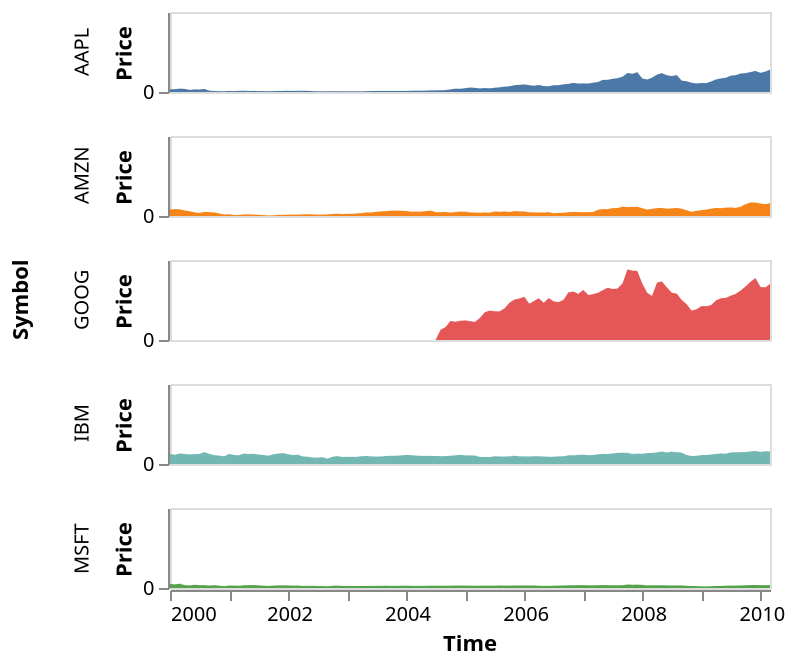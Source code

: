{"transform": [{"filter": "(datum.symbol !== 'GOOG')"}], "encoding": {"y": {"title": "price", "field": "properties.price", "type": "quantitative", "axis": {"grid": false, "title": "Price"}}, "x": {"title": "date", "field": "properties.date", "type": "temporal", "axis": {"grid": false, "title": "Time", "format": "%Y"}}, "color": {"legend": null, "title": "symbol", "field": "properties.symbol", "type": "nominal"}, "row": {"title": "symbol", "field": "properties.symbol", "type": "nominal", "header": {"title": "Symbol"}}}, "data": {"values": {"features": [{"properties": {"date": "2000-01-01", "price": 39.81, "symbol": "MSFT"}, "geometry": {"coordinates": [125.6, 10.1], "type": "Point"}, "type": "Feature"}, {"properties": {"date": "2000-02-01", "price": 36.35, "symbol": "MSFT"}, "geometry": {"coordinates": [125.6, 10.1], "type": "Point"}, "type": "Feature"}, {"properties": {"date": "2000-03-01", "price": 43.22, "symbol": "MSFT"}, "geometry": {"coordinates": [125.6, 10.1], "type": "Point"}, "type": "Feature"}, {"properties": {"date": "2000-04-01", "price": 28.37, "symbol": "MSFT"}, "geometry": {"coordinates": [125.6, 10.1], "type": "Point"}, "type": "Feature"}, {"properties": {"date": "2000-05-01", "price": 25.45, "symbol": "MSFT"}, "geometry": {"coordinates": [125.6, 10.1], "type": "Point"}, "type": "Feature"}, {"properties": {"date": "2000-06-01", "price": 32.54, "symbol": "MSFT"}, "geometry": {"coordinates": [125.6, 10.1], "type": "Point"}, "type": "Feature"}, {"properties": {"date": "2000-07-01", "price": 28.4, "symbol": "MSFT"}, "geometry": {"coordinates": [125.6, 10.1], "type": "Point"}, "type": "Feature"}, {"properties": {"date": "2000-08-01", "price": 28.4, "symbol": "MSFT"}, "geometry": {"coordinates": [125.6, 10.1], "type": "Point"}, "type": "Feature"}, {"properties": {"date": "2000-09-01", "price": 24.53, "symbol": "MSFT"}, "geometry": {"coordinates": [125.6, 10.1], "type": "Point"}, "type": "Feature"}, {"properties": {"date": "2000-10-01", "price": 28.02, "symbol": "MSFT"}, "geometry": {"coordinates": [125.6, 10.1], "type": "Point"}, "type": "Feature"}, {"properties": {"date": "2000-11-01", "price": 23.34, "symbol": "MSFT"}, "geometry": {"coordinates": [125.6, 10.1], "type": "Point"}, "type": "Feature"}, {"properties": {"date": "2000-12-01", "price": 17.65, "symbol": "MSFT"}, "geometry": {"coordinates": [125.6, 10.1], "type": "Point"}, "type": "Feature"}, {"properties": {"date": "2001-01-01", "price": 24.84, "symbol": "MSFT"}, "geometry": {"coordinates": [125.6, 10.1], "type": "Point"}, "type": "Feature"}, {"properties": {"date": "2001-02-01", "price": 24.0, "symbol": "MSFT"}, "geometry": {"coordinates": [125.6, 10.1], "type": "Point"}, "type": "Feature"}, {"properties": {"date": "2001-03-01", "price": 22.25, "symbol": "MSFT"}, "geometry": {"coordinates": [125.6, 10.1], "type": "Point"}, "type": "Feature"}, {"properties": {"date": "2001-04-01", "price": 27.56, "symbol": "MSFT"}, "geometry": {"coordinates": [125.6, 10.1], "type": "Point"}, "type": "Feature"}, {"properties": {"date": "2001-05-01", "price": 28.14, "symbol": "MSFT"}, "geometry": {"coordinates": [125.6, 10.1], "type": "Point"}, "type": "Feature"}, {"properties": {"date": "2001-06-01", "price": 29.7, "symbol": "MSFT"}, "geometry": {"coordinates": [125.6, 10.1], "type": "Point"}, "type": "Feature"}, {"properties": {"date": "2001-07-01", "price": 26.93, "symbol": "MSFT"}, "geometry": {"coordinates": [125.6, 10.1], "type": "Point"}, "type": "Feature"}, {"properties": {"date": "2001-08-01", "price": 23.21, "symbol": "MSFT"}, "geometry": {"coordinates": [125.6, 10.1], "type": "Point"}, "type": "Feature"}, {"properties": {"date": "2001-09-01", "price": 20.82, "symbol": "MSFT"}, "geometry": {"coordinates": [125.6, 10.1], "type": "Point"}, "type": "Feature"}, {"properties": {"date": "2001-10-01", "price": 23.65, "symbol": "MSFT"}, "geometry": {"coordinates": [125.6, 10.1], "type": "Point"}, "type": "Feature"}, {"properties": {"date": "2001-11-01", "price": 26.12, "symbol": "MSFT"}, "geometry": {"coordinates": [125.6, 10.1], "type": "Point"}, "type": "Feature"}, {"properties": {"date": "2001-12-01", "price": 26.95, "symbol": "MSFT"}, "geometry": {"coordinates": [125.6, 10.1], "type": "Point"}, "type": "Feature"}, {"properties": {"date": "2002-01-01", "price": 25.92, "symbol": "MSFT"}, "geometry": {"coordinates": [125.6, 10.1], "type": "Point"}, "type": "Feature"}, {"properties": {"date": "2002-02-01", "price": 23.73, "symbol": "MSFT"}, "geometry": {"coordinates": [125.6, 10.1], "type": "Point"}, "type": "Feature"}, {"properties": {"date": "2002-03-01", "price": 24.53, "symbol": "MSFT"}, "geometry": {"coordinates": [125.6, 10.1], "type": "Point"}, "type": "Feature"}, {"properties": {"date": "2002-04-01", "price": 21.26, "symbol": "MSFT"}, "geometry": {"coordinates": [125.6, 10.1], "type": "Point"}, "type": "Feature"}, {"properties": {"date": "2002-05-01", "price": 20.71, "symbol": "MSFT"}, "geometry": {"coordinates": [125.6, 10.1], "type": "Point"}, "type": "Feature"}, {"properties": {"date": "2002-06-01", "price": 22.25, "symbol": "MSFT"}, "geometry": {"coordinates": [125.6, 10.1], "type": "Point"}, "type": "Feature"}, {"properties": {"date": "2002-07-01", "price": 19.52, "symbol": "MSFT"}, "geometry": {"coordinates": [125.6, 10.1], "type": "Point"}, "type": "Feature"}, {"properties": {"date": "2002-08-01", "price": 19.97, "symbol": "MSFT"}, "geometry": {"coordinates": [125.6, 10.1], "type": "Point"}, "type": "Feature"}, {"properties": {"date": "2002-09-01", "price": 17.79, "symbol": "MSFT"}, "geometry": {"coordinates": [125.6, 10.1], "type": "Point"}, "type": "Feature"}, {"properties": {"date": "2002-10-01", "price": 21.75, "symbol": "MSFT"}, "geometry": {"coordinates": [125.6, 10.1], "type": "Point"}, "type": "Feature"}, {"properties": {"date": "2002-11-01", "price": 23.46, "symbol": "MSFT"}, "geometry": {"coordinates": [125.6, 10.1], "type": "Point"}, "type": "Feature"}, {"properties": {"date": "2002-12-01", "price": 21.03, "symbol": "MSFT"}, "geometry": {"coordinates": [125.6, 10.1], "type": "Point"}, "type": "Feature"}, {"properties": {"date": "2003-01-01", "price": 19.31, "symbol": "MSFT"}, "geometry": {"coordinates": [125.6, 10.1], "type": "Point"}, "type": "Feature"}, {"properties": {"date": "2003-02-01", "price": 19.34, "symbol": "MSFT"}, "geometry": {"coordinates": [125.6, 10.1], "type": "Point"}, "type": "Feature"}, {"properties": {"date": "2003-03-01", "price": 19.76, "symbol": "MSFT"}, "geometry": {"coordinates": [125.6, 10.1], "type": "Point"}, "type": "Feature"}, {"properties": {"date": "2003-04-01", "price": 20.87, "symbol": "MSFT"}, "geometry": {"coordinates": [125.6, 10.1], "type": "Point"}, "type": "Feature"}, {"properties": {"date": "2003-05-01", "price": 20.09, "symbol": "MSFT"}, "geometry": {"coordinates": [125.6, 10.1], "type": "Point"}, "type": "Feature"}, {"properties": {"date": "2003-06-01", "price": 20.93, "symbol": "MSFT"}, "geometry": {"coordinates": [125.6, 10.1], "type": "Point"}, "type": "Feature"}, {"properties": {"date": "2003-07-01", "price": 21.56, "symbol": "MSFT"}, "geometry": {"coordinates": [125.6, 10.1], "type": "Point"}, "type": "Feature"}, {"properties": {"date": "2003-08-01", "price": 21.65, "symbol": "MSFT"}, "geometry": {"coordinates": [125.6, 10.1], "type": "Point"}, "type": "Feature"}, {"properties": {"date": "2003-09-01", "price": 22.69, "symbol": "MSFT"}, "geometry": {"coordinates": [125.6, 10.1], "type": "Point"}, "type": "Feature"}, {"properties": {"date": "2003-10-01", "price": 21.45, "symbol": "MSFT"}, "geometry": {"coordinates": [125.6, 10.1], "type": "Point"}, "type": "Feature"}, {"properties": {"date": "2003-11-01", "price": 21.1, "symbol": "MSFT"}, "geometry": {"coordinates": [125.6, 10.1], "type": "Point"}, "type": "Feature"}, {"properties": {"date": "2003-12-01", "price": 22.46, "symbol": "MSFT"}, "geometry": {"coordinates": [125.6, 10.1], "type": "Point"}, "type": "Feature"}, {"properties": {"date": "2004-01-01", "price": 22.69, "symbol": "MSFT"}, "geometry": {"coordinates": [125.6, 10.1], "type": "Point"}, "type": "Feature"}, {"properties": {"date": "2004-02-01", "price": 21.77, "symbol": "MSFT"}, "geometry": {"coordinates": [125.6, 10.1], "type": "Point"}, "type": "Feature"}, {"properties": {"date": "2004-03-01", "price": 20.46, "symbol": "MSFT"}, "geometry": {"coordinates": [125.6, 10.1], "type": "Point"}, "type": "Feature"}, {"properties": {"date": "2004-04-01", "price": 21.45, "symbol": "MSFT"}, "geometry": {"coordinates": [125.6, 10.1], "type": "Point"}, "type": "Feature"}, {"properties": {"date": "2004-05-01", "price": 21.53, "symbol": "MSFT"}, "geometry": {"coordinates": [125.6, 10.1], "type": "Point"}, "type": "Feature"}, {"properties": {"date": "2004-06-01", "price": 23.44, "symbol": "MSFT"}, "geometry": {"coordinates": [125.6, 10.1], "type": "Point"}, "type": "Feature"}, {"properties": {"date": "2004-07-01", "price": 23.38, "symbol": "MSFT"}, "geometry": {"coordinates": [125.6, 10.1], "type": "Point"}, "type": "Feature"}, {"properties": {"date": "2004-08-01", "price": 22.47, "symbol": "MSFT"}, "geometry": {"coordinates": [125.6, 10.1], "type": "Point"}, "type": "Feature"}, {"properties": {"date": "2004-09-01", "price": 22.76, "symbol": "MSFT"}, "geometry": {"coordinates": [125.6, 10.1], "type": "Point"}, "type": "Feature"}, {"properties": {"date": "2004-10-01", "price": 23.02, "symbol": "MSFT"}, "geometry": {"coordinates": [125.6, 10.1], "type": "Point"}, "type": "Feature"}, {"properties": {"date": "2004-11-01", "price": 24.6, "symbol": "MSFT"}, "geometry": {"coordinates": [125.6, 10.1], "type": "Point"}, "type": "Feature"}, {"properties": {"date": "2004-12-01", "price": 24.52, "symbol": "MSFT"}, "geometry": {"coordinates": [125.6, 10.1], "type": "Point"}, "type": "Feature"}, {"properties": {"date": "2005-01-01", "price": 24.11, "symbol": "MSFT"}, "geometry": {"coordinates": [125.6, 10.1], "type": "Point"}, "type": "Feature"}, {"properties": {"date": "2005-02-01", "price": 23.15, "symbol": "MSFT"}, "geometry": {"coordinates": [125.6, 10.1], "type": "Point"}, "type": "Feature"}, {"properties": {"date": "2005-03-01", "price": 22.24, "symbol": "MSFT"}, "geometry": {"coordinates": [125.6, 10.1], "type": "Point"}, "type": "Feature"}, {"properties": {"date": "2005-04-01", "price": 23.28, "symbol": "MSFT"}, "geometry": {"coordinates": [125.6, 10.1], "type": "Point"}, "type": "Feature"}, {"properties": {"date": "2005-05-01", "price": 23.82, "symbol": "MSFT"}, "geometry": {"coordinates": [125.6, 10.1], "type": "Point"}, "type": "Feature"}, {"properties": {"date": "2005-06-01", "price": 22.93, "symbol": "MSFT"}, "geometry": {"coordinates": [125.6, 10.1], "type": "Point"}, "type": "Feature"}, {"properties": {"date": "2005-07-01", "price": 23.64, "symbol": "MSFT"}, "geometry": {"coordinates": [125.6, 10.1], "type": "Point"}, "type": "Feature"}, {"properties": {"date": "2005-08-01", "price": 25.35, "symbol": "MSFT"}, "geometry": {"coordinates": [125.6, 10.1], "type": "Point"}, "type": "Feature"}, {"properties": {"date": "2005-09-01", "price": 23.83, "symbol": "MSFT"}, "geometry": {"coordinates": [125.6, 10.1], "type": "Point"}, "type": "Feature"}, {"properties": {"date": "2005-10-01", "price": 23.8, "symbol": "MSFT"}, "geometry": {"coordinates": [125.6, 10.1], "type": "Point"}, "type": "Feature"}, {"properties": {"date": "2005-11-01", "price": 25.71, "symbol": "MSFT"}, "geometry": {"coordinates": [125.6, 10.1], "type": "Point"}, "type": "Feature"}, {"properties": {"date": "2005-12-01", "price": 24.29, "symbol": "MSFT"}, "geometry": {"coordinates": [125.6, 10.1], "type": "Point"}, "type": "Feature"}, {"properties": {"date": "2006-01-01", "price": 26.14, "symbol": "MSFT"}, "geometry": {"coordinates": [125.6, 10.1], "type": "Point"}, "type": "Feature"}, {"properties": {"date": "2006-02-01", "price": 25.04, "symbol": "MSFT"}, "geometry": {"coordinates": [125.6, 10.1], "type": "Point"}, "type": "Feature"}, {"properties": {"date": "2006-03-01", "price": 25.36, "symbol": "MSFT"}, "geometry": {"coordinates": [125.6, 10.1], "type": "Point"}, "type": "Feature"}, {"properties": {"date": "2006-04-01", "price": 22.5, "symbol": "MSFT"}, "geometry": {"coordinates": [125.6, 10.1], "type": "Point"}, "type": "Feature"}, {"properties": {"date": "2006-05-01", "price": 21.19, "symbol": "MSFT"}, "geometry": {"coordinates": [125.6, 10.1], "type": "Point"}, "type": "Feature"}, {"properties": {"date": "2006-06-01", "price": 21.8, "symbol": "MSFT"}, "geometry": {"coordinates": [125.6, 10.1], "type": "Point"}, "type": "Feature"}, {"properties": {"date": "2006-07-01", "price": 22.51, "symbol": "MSFT"}, "geometry": {"coordinates": [125.6, 10.1], "type": "Point"}, "type": "Feature"}, {"properties": {"date": "2006-08-01", "price": 24.13, "symbol": "MSFT"}, "geometry": {"coordinates": [125.6, 10.1], "type": "Point"}, "type": "Feature"}, {"properties": {"date": "2006-09-01", "price": 25.68, "symbol": "MSFT"}, "geometry": {"coordinates": [125.6, 10.1], "type": "Point"}, "type": "Feature"}, {"properties": {"date": "2006-10-01", "price": 26.96, "symbol": "MSFT"}, "geometry": {"coordinates": [125.6, 10.1], "type": "Point"}, "type": "Feature"}, {"properties": {"date": "2006-11-01", "price": 27.66, "symbol": "MSFT"}, "geometry": {"coordinates": [125.6, 10.1], "type": "Point"}, "type": "Feature"}, {"properties": {"date": "2006-12-01", "price": 28.13, "symbol": "MSFT"}, "geometry": {"coordinates": [125.6, 10.1], "type": "Point"}, "type": "Feature"}, {"properties": {"date": "2007-01-01", "price": 29.07, "symbol": "MSFT"}, "geometry": {"coordinates": [125.6, 10.1], "type": "Point"}, "type": "Feature"}, {"properties": {"date": "2007-02-01", "price": 26.63, "symbol": "MSFT"}, "geometry": {"coordinates": [125.6, 10.1], "type": "Point"}, "type": "Feature"}, {"properties": {"date": "2007-03-01", "price": 26.35, "symbol": "MSFT"}, "geometry": {"coordinates": [125.6, 10.1], "type": "Point"}, "type": "Feature"}, {"properties": {"date": "2007-04-01", "price": 28.3, "symbol": "MSFT"}, "geometry": {"coordinates": [125.6, 10.1], "type": "Point"}, "type": "Feature"}, {"properties": {"date": "2007-05-01", "price": 29.11, "symbol": "MSFT"}, "geometry": {"coordinates": [125.6, 10.1], "type": "Point"}, "type": "Feature"}, {"properties": {"date": "2007-06-01", "price": 27.95, "symbol": "MSFT"}, "geometry": {"coordinates": [125.6, 10.1], "type": "Point"}, "type": "Feature"}, {"properties": {"date": "2007-07-01", "price": 27.5, "symbol": "MSFT"}, "geometry": {"coordinates": [125.6, 10.1], "type": "Point"}, "type": "Feature"}, {"properties": {"date": "2007-08-01", "price": 27.34, "symbol": "MSFT"}, "geometry": {"coordinates": [125.6, 10.1], "type": "Point"}, "type": "Feature"}, {"properties": {"date": "2007-09-01", "price": 28.04, "symbol": "MSFT"}, "geometry": {"coordinates": [125.6, 10.1], "type": "Point"}, "type": "Feature"}, {"properties": {"date": "2007-10-01", "price": 35.03, "symbol": "MSFT"}, "geometry": {"coordinates": [125.6, 10.1], "type": "Point"}, "type": "Feature"}, {"properties": {"date": "2007-11-01", "price": 32.09, "symbol": "MSFT"}, "geometry": {"coordinates": [125.6, 10.1], "type": "Point"}, "type": "Feature"}, {"properties": {"date": "2007-12-01", "price": 34.0, "symbol": "MSFT"}, "geometry": {"coordinates": [125.6, 10.1], "type": "Point"}, "type": "Feature"}, {"properties": {"date": "2008-01-01", "price": 31.13, "symbol": "MSFT"}, "geometry": {"coordinates": [125.6, 10.1], "type": "Point"}, "type": "Feature"}, {"properties": {"date": "2008-02-01", "price": 26.07, "symbol": "MSFT"}, "geometry": {"coordinates": [125.6, 10.1], "type": "Point"}, "type": "Feature"}, {"properties": {"date": "2008-03-01", "price": 27.21, "symbol": "MSFT"}, "geometry": {"coordinates": [125.6, 10.1], "type": "Point"}, "type": "Feature"}, {"properties": {"date": "2008-04-01", "price": 27.34, "symbol": "MSFT"}, "geometry": {"coordinates": [125.6, 10.1], "type": "Point"}, "type": "Feature"}, {"properties": {"date": "2008-05-01", "price": 27.25, "symbol": "MSFT"}, "geometry": {"coordinates": [125.6, 10.1], "type": "Point"}, "type": "Feature"}, {"properties": {"date": "2008-06-01", "price": 26.47, "symbol": "MSFT"}, "geometry": {"coordinates": [125.6, 10.1], "type": "Point"}, "type": "Feature"}, {"properties": {"date": "2008-07-01", "price": 24.75, "symbol": "MSFT"}, "geometry": {"coordinates": [125.6, 10.1], "type": "Point"}, "type": "Feature"}, {"properties": {"date": "2008-08-01", "price": 26.36, "symbol": "MSFT"}, "geometry": {"coordinates": [125.6, 10.1], "type": "Point"}, "type": "Feature"}, {"properties": {"date": "2008-09-01", "price": 25.78, "symbol": "MSFT"}, "geometry": {"coordinates": [125.6, 10.1], "type": "Point"}, "type": "Feature"}, {"properties": {"date": "2008-10-01", "price": 21.57, "symbol": "MSFT"}, "geometry": {"coordinates": [125.6, 10.1], "type": "Point"}, "type": "Feature"}, {"properties": {"date": "2008-11-01", "price": 19.66, "symbol": "MSFT"}, "geometry": {"coordinates": [125.6, 10.1], "type": "Point"}, "type": "Feature"}, {"properties": {"date": "2008-12-01", "price": 18.91, "symbol": "MSFT"}, "geometry": {"coordinates": [125.6, 10.1], "type": "Point"}, "type": "Feature"}, {"properties": {"date": "2009-01-01", "price": 16.63, "symbol": "MSFT"}, "geometry": {"coordinates": [125.6, 10.1], "type": "Point"}, "type": "Feature"}, {"properties": {"date": "2009-02-01", "price": 15.81, "symbol": "MSFT"}, "geometry": {"coordinates": [125.6, 10.1], "type": "Point"}, "type": "Feature"}, {"properties": {"date": "2009-03-01", "price": 17.99, "symbol": "MSFT"}, "geometry": {"coordinates": [125.6, 10.1], "type": "Point"}, "type": "Feature"}, {"properties": {"date": "2009-04-01", "price": 19.84, "symbol": "MSFT"}, "geometry": {"coordinates": [125.6, 10.1], "type": "Point"}, "type": "Feature"}, {"properties": {"date": "2009-05-01", "price": 20.59, "symbol": "MSFT"}, "geometry": {"coordinates": [125.6, 10.1], "type": "Point"}, "type": "Feature"}, {"properties": {"date": "2009-06-01", "price": 23.42, "symbol": "MSFT"}, "geometry": {"coordinates": [125.6, 10.1], "type": "Point"}, "type": "Feature"}, {"properties": {"date": "2009-07-01", "price": 23.18, "symbol": "MSFT"}, "geometry": {"coordinates": [125.6, 10.1], "type": "Point"}, "type": "Feature"}, {"properties": {"date": "2009-08-01", "price": 24.43, "symbol": "MSFT"}, "geometry": {"coordinates": [125.6, 10.1], "type": "Point"}, "type": "Feature"}, {"properties": {"date": "2009-09-01", "price": 25.49, "symbol": "MSFT"}, "geometry": {"coordinates": [125.6, 10.1], "type": "Point"}, "type": "Feature"}, {"properties": {"date": "2009-10-01", "price": 27.48, "symbol": "MSFT"}, "geometry": {"coordinates": [125.6, 10.1], "type": "Point"}, "type": "Feature"}, {"properties": {"date": "2009-11-01", "price": 29.27, "symbol": "MSFT"}, "geometry": {"coordinates": [125.6, 10.1], "type": "Point"}, "type": "Feature"}, {"properties": {"date": "2009-12-01", "price": 30.34, "symbol": "MSFT"}, "geometry": {"coordinates": [125.6, 10.1], "type": "Point"}, "type": "Feature"}, {"properties": {"date": "2010-01-01", "price": 28.05, "symbol": "MSFT"}, "geometry": {"coordinates": [125.6, 10.1], "type": "Point"}, "type": "Feature"}, {"properties": {"date": "2010-02-01", "price": 28.67, "symbol": "MSFT"}, "geometry": {"coordinates": [125.6, 10.1], "type": "Point"}, "type": "Feature"}, {"properties": {"date": "2010-03-01", "price": 28.8, "symbol": "MSFT"}, "geometry": {"coordinates": [125.6, 10.1], "type": "Point"}, "type": "Feature"}, {"properties": {"date": "2000-01-01", "price": 64.56, "symbol": "AMZN"}, "geometry": {"coordinates": [125.6, 10.1], "type": "Point"}, "type": "Feature"}, {"properties": {"date": "2000-02-01", "price": 68.87, "symbol": "AMZN"}, "geometry": {"coordinates": [125.6, 10.1], "type": "Point"}, "type": "Feature"}, {"properties": {"date": "2000-03-01", "price": 67.0, "symbol": "AMZN"}, "geometry": {"coordinates": [125.6, 10.1], "type": "Point"}, "type": "Feature"}, {"properties": {"date": "2000-04-01", "price": 55.19, "symbol": "AMZN"}, "geometry": {"coordinates": [125.6, 10.1], "type": "Point"}, "type": "Feature"}, {"properties": {"date": "2000-05-01", "price": 48.31, "symbol": "AMZN"}, "geometry": {"coordinates": [125.6, 10.1], "type": "Point"}, "type": "Feature"}, {"properties": {"date": "2000-06-01", "price": 36.31, "symbol": "AMZN"}, "geometry": {"coordinates": [125.6, 10.1], "type": "Point"}, "type": "Feature"}, {"properties": {"date": "2000-07-01", "price": 30.12, "symbol": "AMZN"}, "geometry": {"coordinates": [125.6, 10.1], "type": "Point"}, "type": "Feature"}, {"properties": {"date": "2000-08-01", "price": 41.5, "symbol": "AMZN"}, "geometry": {"coordinates": [125.6, 10.1], "type": "Point"}, "type": "Feature"}, {"properties": {"date": "2000-09-01", "price": 38.44, "symbol": "AMZN"}, "geometry": {"coordinates": [125.6, 10.1], "type": "Point"}, "type": "Feature"}, {"properties": {"date": "2000-10-01", "price": 36.62, "symbol": "AMZN"}, "geometry": {"coordinates": [125.6, 10.1], "type": "Point"}, "type": "Feature"}, {"properties": {"date": "2000-11-01", "price": 24.69, "symbol": "AMZN"}, "geometry": {"coordinates": [125.6, 10.1], "type": "Point"}, "type": "Feature"}, {"properties": {"date": "2000-12-01", "price": 15.56, "symbol": "AMZN"}, "geometry": {"coordinates": [125.6, 10.1], "type": "Point"}, "type": "Feature"}, {"properties": {"date": "2001-01-01", "price": 17.31, "symbol": "AMZN"}, "geometry": {"coordinates": [125.6, 10.1], "type": "Point"}, "type": "Feature"}, {"properties": {"date": "2001-02-01", "price": 10.19, "symbol": "AMZN"}, "geometry": {"coordinates": [125.6, 10.1], "type": "Point"}, "type": "Feature"}, {"properties": {"date": "2001-03-01", "price": 10.23, "symbol": "AMZN"}, "geometry": {"coordinates": [125.6, 10.1], "type": "Point"}, "type": "Feature"}, {"properties": {"date": "2001-04-01", "price": 15.78, "symbol": "AMZN"}, "geometry": {"coordinates": [125.6, 10.1], "type": "Point"}, "type": "Feature"}, {"properties": {"date": "2001-05-01", "price": 16.69, "symbol": "AMZN"}, "geometry": {"coordinates": [125.6, 10.1], "type": "Point"}, "type": "Feature"}, {"properties": {"date": "2001-06-01", "price": 14.15, "symbol": "AMZN"}, "geometry": {"coordinates": [125.6, 10.1], "type": "Point"}, "type": "Feature"}, {"properties": {"date": "2001-07-01", "price": 12.49, "symbol": "AMZN"}, "geometry": {"coordinates": [125.6, 10.1], "type": "Point"}, "type": "Feature"}, {"properties": {"date": "2001-08-01", "price": 8.94, "symbol": "AMZN"}, "geometry": {"coordinates": [125.6, 10.1], "type": "Point"}, "type": "Feature"}, {"properties": {"date": "2001-09-01", "price": 5.97, "symbol": "AMZN"}, "geometry": {"coordinates": [125.6, 10.1], "type": "Point"}, "type": "Feature"}, {"properties": {"date": "2001-10-01", "price": 6.98, "symbol": "AMZN"}, "geometry": {"coordinates": [125.6, 10.1], "type": "Point"}, "type": "Feature"}, {"properties": {"date": "2001-11-01", "price": 11.32, "symbol": "AMZN"}, "geometry": {"coordinates": [125.6, 10.1], "type": "Point"}, "type": "Feature"}, {"properties": {"date": "2001-12-01", "price": 10.82, "symbol": "AMZN"}, "geometry": {"coordinates": [125.6, 10.1], "type": "Point"}, "type": "Feature"}, {"properties": {"date": "2002-01-01", "price": 14.19, "symbol": "AMZN"}, "geometry": {"coordinates": [125.6, 10.1], "type": "Point"}, "type": "Feature"}, {"properties": {"date": "2002-02-01", "price": 14.1, "symbol": "AMZN"}, "geometry": {"coordinates": [125.6, 10.1], "type": "Point"}, "type": "Feature"}, {"properties": {"date": "2002-03-01", "price": 14.3, "symbol": "AMZN"}, "geometry": {"coordinates": [125.6, 10.1], "type": "Point"}, "type": "Feature"}, {"properties": {"date": "2002-04-01", "price": 16.69, "symbol": "AMZN"}, "geometry": {"coordinates": [125.6, 10.1], "type": "Point"}, "type": "Feature"}, {"properties": {"date": "2002-05-01", "price": 18.23, "symbol": "AMZN"}, "geometry": {"coordinates": [125.6, 10.1], "type": "Point"}, "type": "Feature"}, {"properties": {"date": "2002-06-01", "price": 16.25, "symbol": "AMZN"}, "geometry": {"coordinates": [125.6, 10.1], "type": "Point"}, "type": "Feature"}, {"properties": {"date": "2002-07-01", "price": 14.45, "symbol": "AMZN"}, "geometry": {"coordinates": [125.6, 10.1], "type": "Point"}, "type": "Feature"}, {"properties": {"date": "2002-08-01", "price": 14.94, "symbol": "AMZN"}, "geometry": {"coordinates": [125.6, 10.1], "type": "Point"}, "type": "Feature"}, {"properties": {"date": "2002-09-01", "price": 15.93, "symbol": "AMZN"}, "geometry": {"coordinates": [125.6, 10.1], "type": "Point"}, "type": "Feature"}, {"properties": {"date": "2002-10-01", "price": 19.36, "symbol": "AMZN"}, "geometry": {"coordinates": [125.6, 10.1], "type": "Point"}, "type": "Feature"}, {"properties": {"date": "2002-11-01", "price": 23.35, "symbol": "AMZN"}, "geometry": {"coordinates": [125.6, 10.1], "type": "Point"}, "type": "Feature"}, {"properties": {"date": "2002-12-01", "price": 18.89, "symbol": "AMZN"}, "geometry": {"coordinates": [125.6, 10.1], "type": "Point"}, "type": "Feature"}, {"properties": {"date": "2003-01-01", "price": 21.85, "symbol": "AMZN"}, "geometry": {"coordinates": [125.6, 10.1], "type": "Point"}, "type": "Feature"}, {"properties": {"date": "2003-02-01", "price": 22.01, "symbol": "AMZN"}, "geometry": {"coordinates": [125.6, 10.1], "type": "Point"}, "type": "Feature"}, {"properties": {"date": "2003-03-01", "price": 26.03, "symbol": "AMZN"}, "geometry": {"coordinates": [125.6, 10.1], "type": "Point"}, "type": "Feature"}, {"properties": {"date": "2003-04-01", "price": 28.69, "symbol": "AMZN"}, "geometry": {"coordinates": [125.6, 10.1], "type": "Point"}, "type": "Feature"}, {"properties": {"date": "2003-05-01", "price": 35.89, "symbol": "AMZN"}, "geometry": {"coordinates": [125.6, 10.1], "type": "Point"}, "type": "Feature"}, {"properties": {"date": "2003-06-01", "price": 36.32, "symbol": "AMZN"}, "geometry": {"coordinates": [125.6, 10.1], "type": "Point"}, "type": "Feature"}, {"properties": {"date": "2003-07-01", "price": 41.64, "symbol": "AMZN"}, "geometry": {"coordinates": [125.6, 10.1], "type": "Point"}, "type": "Feature"}, {"properties": {"date": "2003-08-01", "price": 46.32, "symbol": "AMZN"}, "geometry": {"coordinates": [125.6, 10.1], "type": "Point"}, "type": "Feature"}, {"properties": {"date": "2003-09-01", "price": 48.43, "symbol": "AMZN"}, "geometry": {"coordinates": [125.6, 10.1], "type": "Point"}, "type": "Feature"}, {"properties": {"date": "2003-10-01", "price": 54.43, "symbol": "AMZN"}, "geometry": {"coordinates": [125.6, 10.1], "type": "Point"}, "type": "Feature"}, {"properties": {"date": "2003-11-01", "price": 53.97, "symbol": "AMZN"}, "geometry": {"coordinates": [125.6, 10.1], "type": "Point"}, "type": "Feature"}, {"properties": {"date": "2003-12-01", "price": 52.62, "symbol": "AMZN"}, "geometry": {"coordinates": [125.6, 10.1], "type": "Point"}, "type": "Feature"}, {"properties": {"date": "2004-01-01", "price": 50.4, "symbol": "AMZN"}, "geometry": {"coordinates": [125.6, 10.1], "type": "Point"}, "type": "Feature"}, {"properties": {"date": "2004-02-01", "price": 43.01, "symbol": "AMZN"}, "geometry": {"coordinates": [125.6, 10.1], "type": "Point"}, "type": "Feature"}, {"properties": {"date": "2004-03-01", "price": 43.28, "symbol": "AMZN"}, "geometry": {"coordinates": [125.6, 10.1], "type": "Point"}, "type": "Feature"}, {"properties": {"date": "2004-04-01", "price": 43.6, "symbol": "AMZN"}, "geometry": {"coordinates": [125.6, 10.1], "type": "Point"}, "type": "Feature"}, {"properties": {"date": "2004-05-01", "price": 48.5, "symbol": "AMZN"}, "geometry": {"coordinates": [125.6, 10.1], "type": "Point"}, "type": "Feature"}, {"properties": {"date": "2004-06-01", "price": 54.4, "symbol": "AMZN"}, "geometry": {"coordinates": [125.6, 10.1], "type": "Point"}, "type": "Feature"}, {"properties": {"date": "2004-07-01", "price": 38.92, "symbol": "AMZN"}, "geometry": {"coordinates": [125.6, 10.1], "type": "Point"}, "type": "Feature"}, {"properties": {"date": "2004-08-01", "price": 38.14, "symbol": "AMZN"}, "geometry": {"coordinates": [125.6, 10.1], "type": "Point"}, "type": "Feature"}, {"properties": {"date": "2004-09-01", "price": 40.86, "symbol": "AMZN"}, "geometry": {"coordinates": [125.6, 10.1], "type": "Point"}, "type": "Feature"}, {"properties": {"date": "2004-10-01", "price": 34.13, "symbol": "AMZN"}, "geometry": {"coordinates": [125.6, 10.1], "type": "Point"}, "type": "Feature"}, {"properties": {"date": "2004-11-01", "price": 39.68, "symbol": "AMZN"}, "geometry": {"coordinates": [125.6, 10.1], "type": "Point"}, "type": "Feature"}, {"properties": {"date": "2004-12-01", "price": 44.29, "symbol": "AMZN"}, "geometry": {"coordinates": [125.6, 10.1], "type": "Point"}, "type": "Feature"}, {"properties": {"date": "2005-01-01", "price": 43.22, "symbol": "AMZN"}, "geometry": {"coordinates": [125.6, 10.1], "type": "Point"}, "type": "Feature"}, {"properties": {"date": "2005-02-01", "price": 35.18, "symbol": "AMZN"}, "geometry": {"coordinates": [125.6, 10.1], "type": "Point"}, "type": "Feature"}, {"properties": {"date": "2005-03-01", "price": 34.27, "symbol": "AMZN"}, "geometry": {"coordinates": [125.6, 10.1], "type": "Point"}, "type": "Feature"}, {"properties": {"date": "2005-04-01", "price": 32.36, "symbol": "AMZN"}, "geometry": {"coordinates": [125.6, 10.1], "type": "Point"}, "type": "Feature"}, {"properties": {"date": "2005-05-01", "price": 35.51, "symbol": "AMZN"}, "geometry": {"coordinates": [125.6, 10.1], "type": "Point"}, "type": "Feature"}, {"properties": {"date": "2005-06-01", "price": 33.09, "symbol": "AMZN"}, "geometry": {"coordinates": [125.6, 10.1], "type": "Point"}, "type": "Feature"}, {"properties": {"date": "2005-07-01", "price": 45.15, "symbol": "AMZN"}, "geometry": {"coordinates": [125.6, 10.1], "type": "Point"}, "type": "Feature"}, {"properties": {"date": "2005-08-01", "price": 42.7, "symbol": "AMZN"}, "geometry": {"coordinates": [125.6, 10.1], "type": "Point"}, "type": "Feature"}, {"properties": {"date": "2005-09-01", "price": 45.3, "symbol": "AMZN"}, "geometry": {"coordinates": [125.6, 10.1], "type": "Point"}, "type": "Feature"}, {"properties": {"date": "2005-10-01", "price": 39.86, "symbol": "AMZN"}, "geometry": {"coordinates": [125.6, 10.1], "type": "Point"}, "type": "Feature"}, {"properties": {"date": "2005-11-01", "price": 48.46, "symbol": "AMZN"}, "geometry": {"coordinates": [125.6, 10.1], "type": "Point"}, "type": "Feature"}, {"properties": {"date": "2005-12-01", "price": 47.15, "symbol": "AMZN"}, "geometry": {"coordinates": [125.6, 10.1], "type": "Point"}, "type": "Feature"}, {"properties": {"date": "2006-01-01", "price": 44.82, "symbol": "AMZN"}, "geometry": {"coordinates": [125.6, 10.1], "type": "Point"}, "type": "Feature"}, {"properties": {"date": "2006-02-01", "price": 37.44, "symbol": "AMZN"}, "geometry": {"coordinates": [125.6, 10.1], "type": "Point"}, "type": "Feature"}, {"properties": {"date": "2006-03-01", "price": 36.53, "symbol": "AMZN"}, "geometry": {"coordinates": [125.6, 10.1], "type": "Point"}, "type": "Feature"}, {"properties": {"date": "2006-04-01", "price": 35.21, "symbol": "AMZN"}, "geometry": {"coordinates": [125.6, 10.1], "type": "Point"}, "type": "Feature"}, {"properties": {"date": "2006-05-01", "price": 34.61, "symbol": "AMZN"}, "geometry": {"coordinates": [125.6, 10.1], "type": "Point"}, "type": "Feature"}, {"properties": {"date": "2006-06-01", "price": 38.68, "symbol": "AMZN"}, "geometry": {"coordinates": [125.6, 10.1], "type": "Point"}, "type": "Feature"}, {"properties": {"date": "2006-07-01", "price": 26.89, "symbol": "AMZN"}, "geometry": {"coordinates": [125.6, 10.1], "type": "Point"}, "type": "Feature"}, {"properties": {"date": "2006-08-01", "price": 30.83, "symbol": "AMZN"}, "geometry": {"coordinates": [125.6, 10.1], "type": "Point"}, "type": "Feature"}, {"properties": {"date": "2006-09-01", "price": 32.12, "symbol": "AMZN"}, "geometry": {"coordinates": [125.6, 10.1], "type": "Point"}, "type": "Feature"}, {"properties": {"date": "2006-10-01", "price": 38.09, "symbol": "AMZN"}, "geometry": {"coordinates": [125.6, 10.1], "type": "Point"}, "type": "Feature"}, {"properties": {"date": "2006-11-01", "price": 40.34, "symbol": "AMZN"}, "geometry": {"coordinates": [125.6, 10.1], "type": "Point"}, "type": "Feature"}, {"properties": {"date": "2006-12-01", "price": 39.46, "symbol": "AMZN"}, "geometry": {"coordinates": [125.6, 10.1], "type": "Point"}, "type": "Feature"}, {"properties": {"date": "2007-01-01", "price": 37.67, "symbol": "AMZN"}, "geometry": {"coordinates": [125.6, 10.1], "type": "Point"}, "type": "Feature"}, {"properties": {"date": "2007-02-01", "price": 39.14, "symbol": "AMZN"}, "geometry": {"coordinates": [125.6, 10.1], "type": "Point"}, "type": "Feature"}, {"properties": {"date": "2007-03-01", "price": 39.79, "symbol": "AMZN"}, "geometry": {"coordinates": [125.6, 10.1], "type": "Point"}, "type": "Feature"}, {"properties": {"date": "2007-04-01", "price": 61.33, "symbol": "AMZN"}, "geometry": {"coordinates": [125.6, 10.1], "type": "Point"}, "type": "Feature"}, {"properties": {"date": "2007-05-01", "price": 69.14, "symbol": "AMZN"}, "geometry": {"coordinates": [125.6, 10.1], "type": "Point"}, "type": "Feature"}, {"properties": {"date": "2007-06-01", "price": 68.41, "symbol": "AMZN"}, "geometry": {"coordinates": [125.6, 10.1], "type": "Point"}, "type": "Feature"}, {"properties": {"date": "2007-07-01", "price": 78.54, "symbol": "AMZN"}, "geometry": {"coordinates": [125.6, 10.1], "type": "Point"}, "type": "Feature"}, {"properties": {"date": "2007-08-01", "price": 79.91, "symbol": "AMZN"}, "geometry": {"coordinates": [125.6, 10.1], "type": "Point"}, "type": "Feature"}, {"properties": {"date": "2007-09-01", "price": 93.15, "symbol": "AMZN"}, "geometry": {"coordinates": [125.6, 10.1], "type": "Point"}, "type": "Feature"}, {"properties": {"date": "2007-10-01", "price": 89.15, "symbol": "AMZN"}, "geometry": {"coordinates": [125.6, 10.1], "type": "Point"}, "type": "Feature"}, {"properties": {"date": "2007-11-01", "price": 90.56, "symbol": "AMZN"}, "geometry": {"coordinates": [125.6, 10.1], "type": "Point"}, "type": "Feature"}, {"properties": {"date": "2007-12-01", "price": 92.64, "symbol": "AMZN"}, "geometry": {"coordinates": [125.6, 10.1], "type": "Point"}, "type": "Feature"}, {"properties": {"date": "2008-01-01", "price": 77.7, "symbol": "AMZN"}, "geometry": {"coordinates": [125.6, 10.1], "type": "Point"}, "type": "Feature"}, {"properties": {"date": "2008-02-01", "price": 64.47, "symbol": "AMZN"}, "geometry": {"coordinates": [125.6, 10.1], "type": "Point"}, "type": "Feature"}, {"properties": {"date": "2008-03-01", "price": 71.3, "symbol": "AMZN"}, "geometry": {"coordinates": [125.6, 10.1], "type": "Point"}, "type": "Feature"}, {"properties": {"date": "2008-04-01", "price": 78.63, "symbol": "AMZN"}, "geometry": {"coordinates": [125.6, 10.1], "type": "Point"}, "type": "Feature"}, {"properties": {"date": "2008-05-01", "price": 81.62, "symbol": "AMZN"}, "geometry": {"coordinates": [125.6, 10.1], "type": "Point"}, "type": "Feature"}, {"properties": {"date": "2008-06-01", "price": 73.33, "symbol": "AMZN"}, "geometry": {"coordinates": [125.6, 10.1], "type": "Point"}, "type": "Feature"}, {"properties": {"date": "2008-07-01", "price": 76.34, "symbol": "AMZN"}, "geometry": {"coordinates": [125.6, 10.1], "type": "Point"}, "type": "Feature"}, {"properties": {"date": "2008-08-01", "price": 80.81, "symbol": "AMZN"}, "geometry": {"coordinates": [125.6, 10.1], "type": "Point"}, "type": "Feature"}, {"properties": {"date": "2008-09-01", "price": 72.76, "symbol": "AMZN"}, "geometry": {"coordinates": [125.6, 10.1], "type": "Point"}, "type": "Feature"}, {"properties": {"date": "2008-10-01", "price": 57.24, "symbol": "AMZN"}, "geometry": {"coordinates": [125.6, 10.1], "type": "Point"}, "type": "Feature"}, {"properties": {"date": "2008-11-01", "price": 42.7, "symbol": "AMZN"}, "geometry": {"coordinates": [125.6, 10.1], "type": "Point"}, "type": "Feature"}, {"properties": {"date": "2008-12-01", "price": 51.28, "symbol": "AMZN"}, "geometry": {"coordinates": [125.6, 10.1], "type": "Point"}, "type": "Feature"}, {"properties": {"date": "2009-01-01", "price": 58.82, "symbol": "AMZN"}, "geometry": {"coordinates": [125.6, 10.1], "type": "Point"}, "type": "Feature"}, {"properties": {"date": "2009-02-01", "price": 64.79, "symbol": "AMZN"}, "geometry": {"coordinates": [125.6, 10.1], "type": "Point"}, "type": "Feature"}, {"properties": {"date": "2009-03-01", "price": 73.44, "symbol": "AMZN"}, "geometry": {"coordinates": [125.6, 10.1], "type": "Point"}, "type": "Feature"}, {"properties": {"date": "2009-04-01", "price": 80.52, "symbol": "AMZN"}, "geometry": {"coordinates": [125.6, 10.1], "type": "Point"}, "type": "Feature"}, {"properties": {"date": "2009-05-01", "price": 77.99, "symbol": "AMZN"}, "geometry": {"coordinates": [125.6, 10.1], "type": "Point"}, "type": "Feature"}, {"properties": {"date": "2009-06-01", "price": 83.66, "symbol": "AMZN"}, "geometry": {"coordinates": [125.6, 10.1], "type": "Point"}, "type": "Feature"}, {"properties": {"date": "2009-07-01", "price": 85.76, "symbol": "AMZN"}, "geometry": {"coordinates": [125.6, 10.1], "type": "Point"}, "type": "Feature"}, {"properties": {"date": "2009-08-01", "price": 81.19, "symbol": "AMZN"}, "geometry": {"coordinates": [125.6, 10.1], "type": "Point"}, "type": "Feature"}, {"properties": {"date": "2009-09-01", "price": 93.36, "symbol": "AMZN"}, "geometry": {"coordinates": [125.6, 10.1], "type": "Point"}, "type": "Feature"}, {"properties": {"date": "2009-10-01", "price": 118.81, "symbol": "AMZN"}, "geometry": {"coordinates": [125.6, 10.1], "type": "Point"}, "type": "Feature"}, {"properties": {"date": "2009-11-01", "price": 135.91, "symbol": "AMZN"}, "geometry": {"coordinates": [125.6, 10.1], "type": "Point"}, "type": "Feature"}, {"properties": {"date": "2009-12-01", "price": 134.52, "symbol": "AMZN"}, "geometry": {"coordinates": [125.6, 10.1], "type": "Point"}, "type": "Feature"}, {"properties": {"date": "2010-01-01", "price": 125.41, "symbol": "AMZN"}, "geometry": {"coordinates": [125.6, 10.1], "type": "Point"}, "type": "Feature"}, {"properties": {"date": "2010-02-01", "price": 118.4, "symbol": "AMZN"}, "geometry": {"coordinates": [125.6, 10.1], "type": "Point"}, "type": "Feature"}, {"properties": {"date": "2010-03-01", "price": 128.82, "symbol": "AMZN"}, "geometry": {"coordinates": [125.6, 10.1], "type": "Point"}, "type": "Feature"}, {"properties": {"date": "2000-01-01", "price": 100.52, "symbol": "IBM"}, "geometry": {"coordinates": [125.6, 10.1], "type": "Point"}, "type": "Feature"}, {"properties": {"date": "2000-02-01", "price": 92.11, "symbol": "IBM"}, "geometry": {"coordinates": [125.6, 10.1], "type": "Point"}, "type": "Feature"}, {"properties": {"date": "2000-03-01", "price": 106.11, "symbol": "IBM"}, "geometry": {"coordinates": [125.6, 10.1], "type": "Point"}, "type": "Feature"}, {"properties": {"date": "2000-04-01", "price": 99.95, "symbol": "IBM"}, "geometry": {"coordinates": [125.6, 10.1], "type": "Point"}, "type": "Feature"}, {"properties": {"date": "2000-05-01", "price": 96.31, "symbol": "IBM"}, "geometry": {"coordinates": [125.6, 10.1], "type": "Point"}, "type": "Feature"}, {"properties": {"date": "2000-06-01", "price": 98.33, "symbol": "IBM"}, "geometry": {"coordinates": [125.6, 10.1], "type": "Point"}, "type": "Feature"}, {"properties": {"date": "2000-07-01", "price": 100.74, "symbol": "IBM"}, "geometry": {"coordinates": [125.6, 10.1], "type": "Point"}, "type": "Feature"}, {"properties": {"date": "2000-08-01", "price": 118.62, "symbol": "IBM"}, "geometry": {"coordinates": [125.6, 10.1], "type": "Point"}, "type": "Feature"}, {"properties": {"date": "2000-09-01", "price": 101.19, "symbol": "IBM"}, "geometry": {"coordinates": [125.6, 10.1], "type": "Point"}, "type": "Feature"}, {"properties": {"date": "2000-10-01", "price": 88.5, "symbol": "IBM"}, "geometry": {"coordinates": [125.6, 10.1], "type": "Point"}, "type": "Feature"}, {"properties": {"date": "2000-11-01", "price": 84.12, "symbol": "IBM"}, "geometry": {"coordinates": [125.6, 10.1], "type": "Point"}, "type": "Feature"}, {"properties": {"date": "2000-12-01", "price": 76.47, "symbol": "IBM"}, "geometry": {"coordinates": [125.6, 10.1], "type": "Point"}, "type": "Feature"}, {"properties": {"date": "2001-01-01", "price": 100.76, "symbol": "IBM"}, "geometry": {"coordinates": [125.6, 10.1], "type": "Point"}, "type": "Feature"}, {"properties": {"date": "2001-02-01", "price": 89.98, "symbol": "IBM"}, "geometry": {"coordinates": [125.6, 10.1], "type": "Point"}, "type": "Feature"}, {"properties": {"date": "2001-03-01", "price": 86.63, "symbol": "IBM"}, "geometry": {"coordinates": [125.6, 10.1], "type": "Point"}, "type": "Feature"}, {"properties": {"date": "2001-04-01", "price": 103.7, "symbol": "IBM"}, "geometry": {"coordinates": [125.6, 10.1], "type": "Point"}, "type": "Feature"}, {"properties": {"date": "2001-05-01", "price": 100.82, "symbol": "IBM"}, "geometry": {"coordinates": [125.6, 10.1], "type": "Point"}, "type": "Feature"}, {"properties": {"date": "2001-06-01", "price": 102.35, "symbol": "IBM"}, "geometry": {"coordinates": [125.6, 10.1], "type": "Point"}, "type": "Feature"}, {"properties": {"date": "2001-07-01", "price": 94.87, "symbol": "IBM"}, "geometry": {"coordinates": [125.6, 10.1], "type": "Point"}, "type": "Feature"}, {"properties": {"date": "2001-08-01", "price": 90.25, "symbol": "IBM"}, "geometry": {"coordinates": [125.6, 10.1], "type": "Point"}, "type": "Feature"}, {"properties": {"date": "2001-09-01", "price": 82.82, "symbol": "IBM"}, "geometry": {"coordinates": [125.6, 10.1], "type": "Point"}, "type": "Feature"}, {"properties": {"date": "2001-10-01", "price": 97.58, "symbol": "IBM"}, "geometry": {"coordinates": [125.6, 10.1], "type": "Point"}, "type": "Feature"}, {"properties": {"date": "2001-11-01", "price": 104.5, "symbol": "IBM"}, "geometry": {"coordinates": [125.6, 10.1], "type": "Point"}, "type": "Feature"}, {"properties": {"date": "2001-12-01", "price": 109.36, "symbol": "IBM"}, "geometry": {"coordinates": [125.6, 10.1], "type": "Point"}, "type": "Feature"}, {"properties": {"date": "2002-01-01", "price": 97.54, "symbol": "IBM"}, "geometry": {"coordinates": [125.6, 10.1], "type": "Point"}, "type": "Feature"}, {"properties": {"date": "2002-02-01", "price": 88.82, "symbol": "IBM"}, "geometry": {"coordinates": [125.6, 10.1], "type": "Point"}, "type": "Feature"}, {"properties": {"date": "2002-03-01", "price": 94.15, "symbol": "IBM"}, "geometry": {"coordinates": [125.6, 10.1], "type": "Point"}, "type": "Feature"}, {"properties": {"date": "2002-04-01", "price": 75.82, "symbol": "IBM"}, "geometry": {"coordinates": [125.6, 10.1], "type": "Point"}, "type": "Feature"}, {"properties": {"date": "2002-05-01", "price": 72.97, "symbol": "IBM"}, "geometry": {"coordinates": [125.6, 10.1], "type": "Point"}, "type": "Feature"}, {"properties": {"date": "2002-06-01", "price": 65.31, "symbol": "IBM"}, "geometry": {"coordinates": [125.6, 10.1], "type": "Point"}, "type": "Feature"}, {"properties": {"date": "2002-07-01", "price": 63.86, "symbol": "IBM"}, "geometry": {"coordinates": [125.6, 10.1], "type": "Point"}, "type": "Feature"}, {"properties": {"date": "2002-08-01", "price": 68.52, "symbol": "IBM"}, "geometry": {"coordinates": [125.6, 10.1], "type": "Point"}, "type": "Feature"}, {"properties": {"date": "2002-09-01", "price": 53.01, "symbol": "IBM"}, "geometry": {"coordinates": [125.6, 10.1], "type": "Point"}, "type": "Feature"}, {"properties": {"date": "2002-10-01", "price": 71.76, "symbol": "IBM"}, "geometry": {"coordinates": [125.6, 10.1], "type": "Point"}, "type": "Feature"}, {"properties": {"date": "2002-11-01", "price": 79.16, "symbol": "IBM"}, "geometry": {"coordinates": [125.6, 10.1], "type": "Point"}, "type": "Feature"}, {"properties": {"date": "2002-12-01", "price": 70.58, "symbol": "IBM"}, "geometry": {"coordinates": [125.6, 10.1], "type": "Point"}, "type": "Feature"}, {"properties": {"date": "2003-01-01", "price": 71.22, "symbol": "IBM"}, "geometry": {"coordinates": [125.6, 10.1], "type": "Point"}, "type": "Feature"}, {"properties": {"date": "2003-02-01", "price": 71.13, "symbol": "IBM"}, "geometry": {"coordinates": [125.6, 10.1], "type": "Point"}, "type": "Feature"}, {"properties": {"date": "2003-03-01", "price": 71.57, "symbol": "IBM"}, "geometry": {"coordinates": [125.6, 10.1], "type": "Point"}, "type": "Feature"}, {"properties": {"date": "2003-04-01", "price": 77.47, "symbol": "IBM"}, "geometry": {"coordinates": [125.6, 10.1], "type": "Point"}, "type": "Feature"}, {"properties": {"date": "2003-05-01", "price": 80.48, "symbol": "IBM"}, "geometry": {"coordinates": [125.6, 10.1], "type": "Point"}, "type": "Feature"}, {"properties": {"date": "2003-06-01", "price": 75.42, "symbol": "IBM"}, "geometry": {"coordinates": [125.6, 10.1], "type": "Point"}, "type": "Feature"}, {"properties": {"date": "2003-07-01", "price": 74.28, "symbol": "IBM"}, "geometry": {"coordinates": [125.6, 10.1], "type": "Point"}, "type": "Feature"}, {"properties": {"date": "2003-08-01", "price": 75.12, "symbol": "IBM"}, "geometry": {"coordinates": [125.6, 10.1], "type": "Point"}, "type": "Feature"}, {"properties": {"date": "2003-09-01", "price": 80.91, "symbol": "IBM"}, "geometry": {"coordinates": [125.6, 10.1], "type": "Point"}, "type": "Feature"}, {"properties": {"date": "2003-10-01", "price": 81.96, "symbol": "IBM"}, "geometry": {"coordinates": [125.6, 10.1], "type": "Point"}, "type": "Feature"}, {"properties": {"date": "2003-11-01", "price": 83.08, "symbol": "IBM"}, "geometry": {"coordinates": [125.6, 10.1], "type": "Point"}, "type": "Feature"}, {"properties": {"date": "2003-12-01", "price": 85.05, "symbol": "IBM"}, "geometry": {"coordinates": [125.6, 10.1], "type": "Point"}, "type": "Feature"}, {"properties": {"date": "2004-01-01", "price": 91.06, "symbol": "IBM"}, "geometry": {"coordinates": [125.6, 10.1], "type": "Point"}, "type": "Feature"}, {"properties": {"date": "2004-02-01", "price": 88.7, "symbol": "IBM"}, "geometry": {"coordinates": [125.6, 10.1], "type": "Point"}, "type": "Feature"}, {"properties": {"date": "2004-03-01", "price": 84.41, "symbol": "IBM"}, "geometry": {"coordinates": [125.6, 10.1], "type": "Point"}, "type": "Feature"}, {"properties": {"date": "2004-04-01", "price": 81.04, "symbol": "IBM"}, "geometry": {"coordinates": [125.6, 10.1], "type": "Point"}, "type": "Feature"}, {"properties": {"date": "2004-05-01", "price": 81.59, "symbol": "IBM"}, "geometry": {"coordinates": [125.6, 10.1], "type": "Point"}, "type": "Feature"}, {"properties": {"date": "2004-06-01", "price": 81.19, "symbol": "IBM"}, "geometry": {"coordinates": [125.6, 10.1], "type": "Point"}, "type": "Feature"}, {"properties": {"date": "2004-07-01", "price": 80.19, "symbol": "IBM"}, "geometry": {"coordinates": [125.6, 10.1], "type": "Point"}, "type": "Feature"}, {"properties": {"date": "2004-08-01", "price": 78.17, "symbol": "IBM"}, "geometry": {"coordinates": [125.6, 10.1], "type": "Point"}, "type": "Feature"}, {"properties": {"date": "2004-09-01", "price": 79.13, "symbol": "IBM"}, "geometry": {"coordinates": [125.6, 10.1], "type": "Point"}, "type": "Feature"}, {"properties": {"date": "2004-10-01", "price": 82.84, "symbol": "IBM"}, "geometry": {"coordinates": [125.6, 10.1], "type": "Point"}, "type": "Feature"}, {"properties": {"date": "2004-11-01", "price": 87.15, "symbol": "IBM"}, "geometry": {"coordinates": [125.6, 10.1], "type": "Point"}, "type": "Feature"}, {"properties": {"date": "2004-12-01", "price": 91.16, "symbol": "IBM"}, "geometry": {"coordinates": [125.6, 10.1], "type": "Point"}, "type": "Feature"}, {"properties": {"date": "2005-01-01", "price": 86.39, "symbol": "IBM"}, "geometry": {"coordinates": [125.6, 10.1], "type": "Point"}, "type": "Feature"}, {"properties": {"date": "2005-02-01", "price": 85.78, "symbol": "IBM"}, "geometry": {"coordinates": [125.6, 10.1], "type": "Point"}, "type": "Feature"}, {"properties": {"date": "2005-03-01", "price": 84.66, "symbol": "IBM"}, "geometry": {"coordinates": [125.6, 10.1], "type": "Point"}, "type": "Feature"}, {"properties": {"date": "2005-04-01", "price": 70.77, "symbol": "IBM"}, "geometry": {"coordinates": [125.6, 10.1], "type": "Point"}, "type": "Feature"}, {"properties": {"date": "2005-05-01", "price": 70.18, "symbol": "IBM"}, "geometry": {"coordinates": [125.6, 10.1], "type": "Point"}, "type": "Feature"}, {"properties": {"date": "2005-06-01", "price": 68.93, "symbol": "IBM"}, "geometry": {"coordinates": [125.6, 10.1], "type": "Point"}, "type": "Feature"}, {"properties": {"date": "2005-07-01", "price": 77.53, "symbol": "IBM"}, "geometry": {"coordinates": [125.6, 10.1], "type": "Point"}, "type": "Feature"}, {"properties": {"date": "2005-08-01", "price": 75.07, "symbol": "IBM"}, "geometry": {"coordinates": [125.6, 10.1], "type": "Point"}, "type": "Feature"}, {"properties": {"date": "2005-09-01", "price": 74.7, "symbol": "IBM"}, "geometry": {"coordinates": [125.6, 10.1], "type": "Point"}, "type": "Feature"}, {"properties": {"date": "2005-10-01", "price": 76.25, "symbol": "IBM"}, "geometry": {"coordinates": [125.6, 10.1], "type": "Point"}, "type": "Feature"}, {"properties": {"date": "2005-11-01", "price": 82.98, "symbol": "IBM"}, "geometry": {"coordinates": [125.6, 10.1], "type": "Point"}, "type": "Feature"}, {"properties": {"date": "2005-12-01", "price": 76.73, "symbol": "IBM"}, "geometry": {"coordinates": [125.6, 10.1], "type": "Point"}, "type": "Feature"}, {"properties": {"date": "2006-01-01", "price": 75.89, "symbol": "IBM"}, "geometry": {"coordinates": [125.6, 10.1], "type": "Point"}, "type": "Feature"}, {"properties": {"date": "2006-02-01", "price": 75.09, "symbol": "IBM"}, "geometry": {"coordinates": [125.6, 10.1], "type": "Point"}, "type": "Feature"}, {"properties": {"date": "2006-03-01", "price": 77.17, "symbol": "IBM"}, "geometry": {"coordinates": [125.6, 10.1], "type": "Point"}, "type": "Feature"}, {"properties": {"date": "2006-04-01", "price": 77.05, "symbol": "IBM"}, "geometry": {"coordinates": [125.6, 10.1], "type": "Point"}, "type": "Feature"}, {"properties": {"date": "2006-05-01", "price": 75.04, "symbol": "IBM"}, "geometry": {"coordinates": [125.6, 10.1], "type": "Point"}, "type": "Feature"}, {"properties": {"date": "2006-06-01", "price": 72.15, "symbol": "IBM"}, "geometry": {"coordinates": [125.6, 10.1], "type": "Point"}, "type": "Feature"}, {"properties": {"date": "2006-07-01", "price": 72.7, "symbol": "IBM"}, "geometry": {"coordinates": [125.6, 10.1], "type": "Point"}, "type": "Feature"}, {"properties": {"date": "2006-08-01", "price": 76.35, "symbol": "IBM"}, "geometry": {"coordinates": [125.6, 10.1], "type": "Point"}, "type": "Feature"}, {"properties": {"date": "2006-09-01", "price": 77.26, "symbol": "IBM"}, "geometry": {"coordinates": [125.6, 10.1], "type": "Point"}, "type": "Feature"}, {"properties": {"date": "2006-10-01", "price": 87.06, "symbol": "IBM"}, "geometry": {"coordinates": [125.6, 10.1], "type": "Point"}, "type": "Feature"}, {"properties": {"date": "2006-11-01", "price": 86.95, "symbol": "IBM"}, "geometry": {"coordinates": [125.6, 10.1], "type": "Point"}, "type": "Feature"}, {"properties": {"date": "2006-12-01", "price": 91.9, "symbol": "IBM"}, "geometry": {"coordinates": [125.6, 10.1], "type": "Point"}, "type": "Feature"}, {"properties": {"date": "2007-01-01", "price": 93.79, "symbol": "IBM"}, "geometry": {"coordinates": [125.6, 10.1], "type": "Point"}, "type": "Feature"}, {"properties": {"date": "2007-02-01", "price": 88.18, "symbol": "IBM"}, "geometry": {"coordinates": [125.6, 10.1], "type": "Point"}, "type": "Feature"}, {"properties": {"date": "2007-03-01", "price": 89.44, "symbol": "IBM"}, "geometry": {"coordinates": [125.6, 10.1], "type": "Point"}, "type": "Feature"}, {"properties": {"date": "2007-04-01", "price": 96.98, "symbol": "IBM"}, "geometry": {"coordinates": [125.6, 10.1], "type": "Point"}, "type": "Feature"}, {"properties": {"date": "2007-05-01", "price": 101.54, "symbol": "IBM"}, "geometry": {"coordinates": [125.6, 10.1], "type": "Point"}, "type": "Feature"}, {"properties": {"date": "2007-06-01", "price": 100.25, "symbol": "IBM"}, "geometry": {"coordinates": [125.6, 10.1], "type": "Point"}, "type": "Feature"}, {"properties": {"date": "2007-07-01", "price": 105.4, "symbol": "IBM"}, "geometry": {"coordinates": [125.6, 10.1], "type": "Point"}, "type": "Feature"}, {"properties": {"date": "2007-08-01", "price": 111.54, "symbol": "IBM"}, "geometry": {"coordinates": [125.6, 10.1], "type": "Point"}, "type": "Feature"}, {"properties": {"date": "2007-09-01", "price": 112.6, "symbol": "IBM"}, "geometry": {"coordinates": [125.6, 10.1], "type": "Point"}, "type": "Feature"}, {"properties": {"date": "2007-10-01", "price": 111.0, "symbol": "IBM"}, "geometry": {"coordinates": [125.6, 10.1], "type": "Point"}, "type": "Feature"}, {"properties": {"date": "2007-11-01", "price": 100.9, "symbol": "IBM"}, "geometry": {"coordinates": [125.6, 10.1], "type": "Point"}, "type": "Feature"}, {"properties": {"date": "2007-12-01", "price": 103.7, "symbol": "IBM"}, "geometry": {"coordinates": [125.6, 10.1], "type": "Point"}, "type": "Feature"}, {"properties": {"date": "2008-01-01", "price": 102.75, "symbol": "IBM"}, "geometry": {"coordinates": [125.6, 10.1], "type": "Point"}, "type": "Feature"}, {"properties": {"date": "2008-02-01", "price": 109.64, "symbol": "IBM"}, "geometry": {"coordinates": [125.6, 10.1], "type": "Point"}, "type": "Feature"}, {"properties": {"date": "2008-03-01", "price": 110.87, "symbol": "IBM"}, "geometry": {"coordinates": [125.6, 10.1], "type": "Point"}, "type": "Feature"}, {"properties": {"date": "2008-04-01", "price": 116.23, "symbol": "IBM"}, "geometry": {"coordinates": [125.6, 10.1], "type": "Point"}, "type": "Feature"}, {"properties": {"date": "2008-05-01", "price": 125.14, "symbol": "IBM"}, "geometry": {"coordinates": [125.6, 10.1], "type": "Point"}, "type": "Feature"}, {"properties": {"date": "2008-06-01", "price": 114.6, "symbol": "IBM"}, "geometry": {"coordinates": [125.6, 10.1], "type": "Point"}, "type": "Feature"}, {"properties": {"date": "2008-07-01", "price": 123.74, "symbol": "IBM"}, "geometry": {"coordinates": [125.6, 10.1], "type": "Point"}, "type": "Feature"}, {"properties": {"date": "2008-08-01", "price": 118.16, "symbol": "IBM"}, "geometry": {"coordinates": [125.6, 10.1], "type": "Point"}, "type": "Feature"}, {"properties": {"date": "2008-09-01", "price": 113.53, "symbol": "IBM"}, "geometry": {"coordinates": [125.6, 10.1], "type": "Point"}, "type": "Feature"}, {"properties": {"date": "2008-10-01", "price": 90.24, "symbol": "IBM"}, "geometry": {"coordinates": [125.6, 10.1], "type": "Point"}, "type": "Feature"}, {"properties": {"date": "2008-11-01", "price": 79.65, "symbol": "IBM"}, "geometry": {"coordinates": [125.6, 10.1], "type": "Point"}, "type": "Feature"}, {"properties": {"date": "2008-12-01", "price": 82.15, "symbol": "IBM"}, "geometry": {"coordinates": [125.6, 10.1], "type": "Point"}, "type": "Feature"}, {"properties": {"date": "2009-01-01", "price": 89.46, "symbol": "IBM"}, "geometry": {"coordinates": [125.6, 10.1], "type": "Point"}, "type": "Feature"}, {"properties": {"date": "2009-02-01", "price": 90.32, "symbol": "IBM"}, "geometry": {"coordinates": [125.6, 10.1], "type": "Point"}, "type": "Feature"}, {"properties": {"date": "2009-03-01", "price": 95.09, "symbol": "IBM"}, "geometry": {"coordinates": [125.6, 10.1], "type": "Point"}, "type": "Feature"}, {"properties": {"date": "2009-04-01", "price": 101.29, "symbol": "IBM"}, "geometry": {"coordinates": [125.6, 10.1], "type": "Point"}, "type": "Feature"}, {"properties": {"date": "2009-05-01", "price": 104.85, "symbol": "IBM"}, "geometry": {"coordinates": [125.6, 10.1], "type": "Point"}, "type": "Feature"}, {"properties": {"date": "2009-06-01", "price": 103.01, "symbol": "IBM"}, "geometry": {"coordinates": [125.6, 10.1], "type": "Point"}, "type": "Feature"}, {"properties": {"date": "2009-07-01", "price": 116.34, "symbol": "IBM"}, "geometry": {"coordinates": [125.6, 10.1], "type": "Point"}, "type": "Feature"}, {"properties": {"date": "2009-08-01", "price": 117.0, "symbol": "IBM"}, "geometry": {"coordinates": [125.6, 10.1], "type": "Point"}, "type": "Feature"}, {"properties": {"date": "2009-09-01", "price": 118.55, "symbol": "IBM"}, "geometry": {"coordinates": [125.6, 10.1], "type": "Point"}, "type": "Feature"}, {"properties": {"date": "2009-10-01", "price": 119.54, "symbol": "IBM"}, "geometry": {"coordinates": [125.6, 10.1], "type": "Point"}, "type": "Feature"}, {"properties": {"date": "2009-11-01", "price": 125.79, "symbol": "IBM"}, "geometry": {"coordinates": [125.6, 10.1], "type": "Point"}, "type": "Feature"}, {"properties": {"date": "2009-12-01", "price": 130.32, "symbol": "IBM"}, "geometry": {"coordinates": [125.6, 10.1], "type": "Point"}, "type": "Feature"}, {"properties": {"date": "2010-01-01", "price": 121.85, "symbol": "IBM"}, "geometry": {"coordinates": [125.6, 10.1], "type": "Point"}, "type": "Feature"}, {"properties": {"date": "2010-02-01", "price": 127.16, "symbol": "IBM"}, "geometry": {"coordinates": [125.6, 10.1], "type": "Point"}, "type": "Feature"}, {"properties": {"date": "2010-03-01", "price": 125.55, "symbol": "IBM"}, "geometry": {"coordinates": [125.6, 10.1], "type": "Point"}, "type": "Feature"}, {"properties": {"date": "2004-08-01", "price": 102.37, "symbol": "GOOG"}, "geometry": {"coordinates": [125.6, 10.1], "type": "Point"}, "type": "Feature"}, {"properties": {"date": "2004-09-01", "price": 129.6, "symbol": "GOOG"}, "geometry": {"coordinates": [125.6, 10.1], "type": "Point"}, "type": "Feature"}, {"properties": {"date": "2004-10-01", "price": 190.64, "symbol": "GOOG"}, "geometry": {"coordinates": [125.6, 10.1], "type": "Point"}, "type": "Feature"}, {"properties": {"date": "2004-11-01", "price": 181.98, "symbol": "GOOG"}, "geometry": {"coordinates": [125.6, 10.1], "type": "Point"}, "type": "Feature"}, {"properties": {"date": "2004-12-01", "price": 192.79, "symbol": "GOOG"}, "geometry": {"coordinates": [125.6, 10.1], "type": "Point"}, "type": "Feature"}, {"properties": {"date": "2005-01-01", "price": 195.62, "symbol": "GOOG"}, "geometry": {"coordinates": [125.6, 10.1], "type": "Point"}, "type": "Feature"}, {"properties": {"date": "2005-02-01", "price": 187.99, "symbol": "GOOG"}, "geometry": {"coordinates": [125.6, 10.1], "type": "Point"}, "type": "Feature"}, {"properties": {"date": "2005-03-01", "price": 180.51, "symbol": "GOOG"}, "geometry": {"coordinates": [125.6, 10.1], "type": "Point"}, "type": "Feature"}, {"properties": {"date": "2005-04-01", "price": 220.0, "symbol": "GOOG"}, "geometry": {"coordinates": [125.6, 10.1], "type": "Point"}, "type": "Feature"}, {"properties": {"date": "2005-05-01", "price": 277.27, "symbol": "GOOG"}, "geometry": {"coordinates": [125.6, 10.1], "type": "Point"}, "type": "Feature"}, {"properties": {"date": "2005-06-01", "price": 294.15, "symbol": "GOOG"}, "geometry": {"coordinates": [125.6, 10.1], "type": "Point"}, "type": "Feature"}, {"properties": {"date": "2005-07-01", "price": 287.76, "symbol": "GOOG"}, "geometry": {"coordinates": [125.6, 10.1], "type": "Point"}, "type": "Feature"}, {"properties": {"date": "2005-08-01", "price": 286.0, "symbol": "GOOG"}, "geometry": {"coordinates": [125.6, 10.1], "type": "Point"}, "type": "Feature"}, {"properties": {"date": "2005-09-01", "price": 316.46, "symbol": "GOOG"}, "geometry": {"coordinates": [125.6, 10.1], "type": "Point"}, "type": "Feature"}, {"properties": {"date": "2005-10-01", "price": 372.14, "symbol": "GOOG"}, "geometry": {"coordinates": [125.6, 10.1], "type": "Point"}, "type": "Feature"}, {"properties": {"date": "2005-11-01", "price": 404.91, "symbol": "GOOG"}, "geometry": {"coordinates": [125.6, 10.1], "type": "Point"}, "type": "Feature"}, {"properties": {"date": "2005-12-01", "price": 414.86, "symbol": "GOOG"}, "geometry": {"coordinates": [125.6, 10.1], "type": "Point"}, "type": "Feature"}, {"properties": {"date": "2006-01-01", "price": 432.66, "symbol": "GOOG"}, "geometry": {"coordinates": [125.6, 10.1], "type": "Point"}, "type": "Feature"}, {"properties": {"date": "2006-02-01", "price": 362.62, "symbol": "GOOG"}, "geometry": {"coordinates": [125.6, 10.1], "type": "Point"}, "type": "Feature"}, {"properties": {"date": "2006-03-01", "price": 390.0, "symbol": "GOOG"}, "geometry": {"coordinates": [125.6, 10.1], "type": "Point"}, "type": "Feature"}, {"properties": {"date": "2006-04-01", "price": 417.94, "symbol": "GOOG"}, "geometry": {"coordinates": [125.6, 10.1], "type": "Point"}, "type": "Feature"}, {"properties": {"date": "2006-05-01", "price": 371.82, "symbol": "GOOG"}, "geometry": {"coordinates": [125.6, 10.1], "type": "Point"}, "type": "Feature"}, {"properties": {"date": "2006-06-01", "price": 419.33, "symbol": "GOOG"}, "geometry": {"coordinates": [125.6, 10.1], "type": "Point"}, "type": "Feature"}, {"properties": {"date": "2006-07-01", "price": 386.6, "symbol": "GOOG"}, "geometry": {"coordinates": [125.6, 10.1], "type": "Point"}, "type": "Feature"}, {"properties": {"date": "2006-08-01", "price": 378.53, "symbol": "GOOG"}, "geometry": {"coordinates": [125.6, 10.1], "type": "Point"}, "type": "Feature"}, {"properties": {"date": "2006-09-01", "price": 401.9, "symbol": "GOOG"}, "geometry": {"coordinates": [125.6, 10.1], "type": "Point"}, "type": "Feature"}, {"properties": {"date": "2006-10-01", "price": 476.39, "symbol": "GOOG"}, "geometry": {"coordinates": [125.6, 10.1], "type": "Point"}, "type": "Feature"}, {"properties": {"date": "2006-11-01", "price": 484.81, "symbol": "GOOG"}, "geometry": {"coordinates": [125.6, 10.1], "type": "Point"}, "type": "Feature"}, {"properties": {"date": "2006-12-01", "price": 460.48, "symbol": "GOOG"}, "geometry": {"coordinates": [125.6, 10.1], "type": "Point"}, "type": "Feature"}, {"properties": {"date": "2007-01-01", "price": 501.5, "symbol": "GOOG"}, "geometry": {"coordinates": [125.6, 10.1], "type": "Point"}, "type": "Feature"}, {"properties": {"date": "2007-02-01", "price": 449.45, "symbol": "GOOG"}, "geometry": {"coordinates": [125.6, 10.1], "type": "Point"}, "type": "Feature"}, {"properties": {"date": "2007-03-01", "price": 458.16, "symbol": "GOOG"}, "geometry": {"coordinates": [125.6, 10.1], "type": "Point"}, "type": "Feature"}, {"properties": {"date": "2007-04-01", "price": 471.38, "symbol": "GOOG"}, "geometry": {"coordinates": [125.6, 10.1], "type": "Point"}, "type": "Feature"}, {"properties": {"date": "2007-05-01", "price": 497.91, "symbol": "GOOG"}, "geometry": {"coordinates": [125.6, 10.1], "type": "Point"}, "type": "Feature"}, {"properties": {"date": "2007-06-01", "price": 522.7, "symbol": "GOOG"}, "geometry": {"coordinates": [125.6, 10.1], "type": "Point"}, "type": "Feature"}, {"properties": {"date": "2007-07-01", "price": 510.0, "symbol": "GOOG"}, "geometry": {"coordinates": [125.6, 10.1], "type": "Point"}, "type": "Feature"}, {"properties": {"date": "2007-08-01", "price": 515.25, "symbol": "GOOG"}, "geometry": {"coordinates": [125.6, 10.1], "type": "Point"}, "type": "Feature"}, {"properties": {"date": "2007-09-01", "price": 567.27, "symbol": "GOOG"}, "geometry": {"coordinates": [125.6, 10.1], "type": "Point"}, "type": "Feature"}, {"properties": {"date": "2007-10-01", "price": 707.0, "symbol": "GOOG"}, "geometry": {"coordinates": [125.6, 10.1], "type": "Point"}, "type": "Feature"}, {"properties": {"date": "2007-11-01", "price": 693.0, "symbol": "GOOG"}, "geometry": {"coordinates": [125.6, 10.1], "type": "Point"}, "type": "Feature"}, {"properties": {"date": "2007-12-01", "price": 691.48, "symbol": "GOOG"}, "geometry": {"coordinates": [125.6, 10.1], "type": "Point"}, "type": "Feature"}, {"properties": {"date": "2008-01-01", "price": 564.3, "symbol": "GOOG"}, "geometry": {"coordinates": [125.6, 10.1], "type": "Point"}, "type": "Feature"}, {"properties": {"date": "2008-02-01", "price": 471.18, "symbol": "GOOG"}, "geometry": {"coordinates": [125.6, 10.1], "type": "Point"}, "type": "Feature"}, {"properties": {"date": "2008-03-01", "price": 440.47, "symbol": "GOOG"}, "geometry": {"coordinates": [125.6, 10.1], "type": "Point"}, "type": "Feature"}, {"properties": {"date": "2008-04-01", "price": 574.29, "symbol": "GOOG"}, "geometry": {"coordinates": [125.6, 10.1], "type": "Point"}, "type": "Feature"}, {"properties": {"date": "2008-05-01", "price": 585.8, "symbol": "GOOG"}, "geometry": {"coordinates": [125.6, 10.1], "type": "Point"}, "type": "Feature"}, {"properties": {"date": "2008-06-01", "price": 526.42, "symbol": "GOOG"}, "geometry": {"coordinates": [125.6, 10.1], "type": "Point"}, "type": "Feature"}, {"properties": {"date": "2008-07-01", "price": 473.75, "symbol": "GOOG"}, "geometry": {"coordinates": [125.6, 10.1], "type": "Point"}, "type": "Feature"}, {"properties": {"date": "2008-08-01", "price": 463.29, "symbol": "GOOG"}, "geometry": {"coordinates": [125.6, 10.1], "type": "Point"}, "type": "Feature"}, {"properties": {"date": "2008-09-01", "price": 400.52, "symbol": "GOOG"}, "geometry": {"coordinates": [125.6, 10.1], "type": "Point"}, "type": "Feature"}, {"properties": {"date": "2008-10-01", "price": 359.36, "symbol": "GOOG"}, "geometry": {"coordinates": [125.6, 10.1], "type": "Point"}, "type": "Feature"}, {"properties": {"date": "2008-11-01", "price": 292.96, "symbol": "GOOG"}, "geometry": {"coordinates": [125.6, 10.1], "type": "Point"}, "type": "Feature"}, {"properties": {"date": "2008-12-01", "price": 307.65, "symbol": "GOOG"}, "geometry": {"coordinates": [125.6, 10.1], "type": "Point"}, "type": "Feature"}, {"properties": {"date": "2009-01-01", "price": 338.53, "symbol": "GOOG"}, "geometry": {"coordinates": [125.6, 10.1], "type": "Point"}, "type": "Feature"}, {"properties": {"date": "2009-02-01", "price": 337.99, "symbol": "GOOG"}, "geometry": {"coordinates": [125.6, 10.1], "type": "Point"}, "type": "Feature"}, {"properties": {"date": "2009-03-01", "price": 348.06, "symbol": "GOOG"}, "geometry": {"coordinates": [125.6, 10.1], "type": "Point"}, "type": "Feature"}, {"properties": {"date": "2009-04-01", "price": 395.97, "symbol": "GOOG"}, "geometry": {"coordinates": [125.6, 10.1], "type": "Point"}, "type": "Feature"}, {"properties": {"date": "2009-05-01", "price": 417.23, "symbol": "GOOG"}, "geometry": {"coordinates": [125.6, 10.1], "type": "Point"}, "type": "Feature"}, {"properties": {"date": "2009-06-01", "price": 421.59, "symbol": "GOOG"}, "geometry": {"coordinates": [125.6, 10.1], "type": "Point"}, "type": "Feature"}, {"properties": {"date": "2009-07-01", "price": 443.05, "symbol": "GOOG"}, "geometry": {"coordinates": [125.6, 10.1], "type": "Point"}, "type": "Feature"}, {"properties": {"date": "2009-08-01", "price": 461.67, "symbol": "GOOG"}, "geometry": {"coordinates": [125.6, 10.1], "type": "Point"}, "type": "Feature"}, {"properties": {"date": "2009-09-01", "price": 495.85, "symbol": "GOOG"}, "geometry": {"coordinates": [125.6, 10.1], "type": "Point"}, "type": "Feature"}, {"properties": {"date": "2009-10-01", "price": 536.12, "symbol": "GOOG"}, "geometry": {"coordinates": [125.6, 10.1], "type": "Point"}, "type": "Feature"}, {"properties": {"date": "2009-11-01", "price": 583.0, "symbol": "GOOG"}, "geometry": {"coordinates": [125.6, 10.1], "type": "Point"}, "type": "Feature"}, {"properties": {"date": "2009-12-01", "price": 619.98, "symbol": "GOOG"}, "geometry": {"coordinates": [125.6, 10.1], "type": "Point"}, "type": "Feature"}, {"properties": {"date": "2010-01-01", "price": 529.94, "symbol": "GOOG"}, "geometry": {"coordinates": [125.6, 10.1], "type": "Point"}, "type": "Feature"}, {"properties": {"date": "2010-02-01", "price": 526.8, "symbol": "GOOG"}, "geometry": {"coordinates": [125.6, 10.1], "type": "Point"}, "type": "Feature"}, {"properties": {"date": "2010-03-01", "price": 560.19, "symbol": "GOOG"}, "geometry": {"coordinates": [125.6, 10.1], "type": "Point"}, "type": "Feature"}, {"properties": {"date": "2000-01-01", "price": 25.94, "symbol": "AAPL"}, "geometry": {"coordinates": [125.6, 10.1], "type": "Point"}, "type": "Feature"}, {"properties": {"date": "2000-02-01", "price": 28.66, "symbol": "AAPL"}, "geometry": {"coordinates": [125.6, 10.1], "type": "Point"}, "type": "Feature"}, {"properties": {"date": "2000-03-01", "price": 33.95, "symbol": "AAPL"}, "geometry": {"coordinates": [125.6, 10.1], "type": "Point"}, "type": "Feature"}, {"properties": {"date": "2000-04-01", "price": 31.01, "symbol": "AAPL"}, "geometry": {"coordinates": [125.6, 10.1], "type": "Point"}, "type": "Feature"}, {"properties": {"date": "2000-05-01", "price": 21.0, "symbol": "AAPL"}, "geometry": {"coordinates": [125.6, 10.1], "type": "Point"}, "type": "Feature"}, {"properties": {"date": "2000-06-01", "price": 26.19, "symbol": "AAPL"}, "geometry": {"coordinates": [125.6, 10.1], "type": "Point"}, "type": "Feature"}, {"properties": {"date": "2000-07-01", "price": 25.41, "symbol": "AAPL"}, "geometry": {"coordinates": [125.6, 10.1], "type": "Point"}, "type": "Feature"}, {"properties": {"date": "2000-08-01", "price": 30.47, "symbol": "AAPL"}, "geometry": {"coordinates": [125.6, 10.1], "type": "Point"}, "type": "Feature"}, {"properties": {"date": "2000-09-01", "price": 12.88, "symbol": "AAPL"}, "geometry": {"coordinates": [125.6, 10.1], "type": "Point"}, "type": "Feature"}, {"properties": {"date": "2000-10-01", "price": 9.78, "symbol": "AAPL"}, "geometry": {"coordinates": [125.6, 10.1], "type": "Point"}, "type": "Feature"}, {"properties": {"date": "2000-11-01", "price": 8.25, "symbol": "AAPL"}, "geometry": {"coordinates": [125.6, 10.1], "type": "Point"}, "type": "Feature"}, {"properties": {"date": "2000-12-01", "price": 7.44, "symbol": "AAPL"}, "geometry": {"coordinates": [125.6, 10.1], "type": "Point"}, "type": "Feature"}, {"properties": {"date": "2001-01-01", "price": 10.81, "symbol": "AAPL"}, "geometry": {"coordinates": [125.6, 10.1], "type": "Point"}, "type": "Feature"}, {"properties": {"date": "2001-02-01", "price": 9.12, "symbol": "AAPL"}, "geometry": {"coordinates": [125.6, 10.1], "type": "Point"}, "type": "Feature"}, {"properties": {"date": "2001-03-01", "price": 11.03, "symbol": "AAPL"}, "geometry": {"coordinates": [125.6, 10.1], "type": "Point"}, "type": "Feature"}, {"properties": {"date": "2001-04-01", "price": 12.74, "symbol": "AAPL"}, "geometry": {"coordinates": [125.6, 10.1], "type": "Point"}, "type": "Feature"}, {"properties": {"date": "2001-05-01", "price": 9.98, "symbol": "AAPL"}, "geometry": {"coordinates": [125.6, 10.1], "type": "Point"}, "type": "Feature"}, {"properties": {"date": "2001-06-01", "price": 11.62, "symbol": "AAPL"}, "geometry": {"coordinates": [125.6, 10.1], "type": "Point"}, "type": "Feature"}, {"properties": {"date": "2001-07-01", "price": 9.4, "symbol": "AAPL"}, "geometry": {"coordinates": [125.6, 10.1], "type": "Point"}, "type": "Feature"}, {"properties": {"date": "2001-08-01", "price": 9.27, "symbol": "AAPL"}, "geometry": {"coordinates": [125.6, 10.1], "type": "Point"}, "type": "Feature"}, {"properties": {"date": "2001-09-01", "price": 7.76, "symbol": "AAPL"}, "geometry": {"coordinates": [125.6, 10.1], "type": "Point"}, "type": "Feature"}, {"properties": {"date": "2001-10-01", "price": 8.78, "symbol": "AAPL"}, "geometry": {"coordinates": [125.6, 10.1], "type": "Point"}, "type": "Feature"}, {"properties": {"date": "2001-11-01", "price": 10.65, "symbol": "AAPL"}, "geometry": {"coordinates": [125.6, 10.1], "type": "Point"}, "type": "Feature"}, {"properties": {"date": "2001-12-01", "price": 10.95, "symbol": "AAPL"}, "geometry": {"coordinates": [125.6, 10.1], "type": "Point"}, "type": "Feature"}, {"properties": {"date": "2002-01-01", "price": 12.36, "symbol": "AAPL"}, "geometry": {"coordinates": [125.6, 10.1], "type": "Point"}, "type": "Feature"}, {"properties": {"date": "2002-02-01", "price": 10.85, "symbol": "AAPL"}, "geometry": {"coordinates": [125.6, 10.1], "type": "Point"}, "type": "Feature"}, {"properties": {"date": "2002-03-01", "price": 11.84, "symbol": "AAPL"}, "geometry": {"coordinates": [125.6, 10.1], "type": "Point"}, "type": "Feature"}, {"properties": {"date": "2002-04-01", "price": 12.14, "symbol": "AAPL"}, "geometry": {"coordinates": [125.6, 10.1], "type": "Point"}, "type": "Feature"}, {"properties": {"date": "2002-05-01", "price": 11.65, "symbol": "AAPL"}, "geometry": {"coordinates": [125.6, 10.1], "type": "Point"}, "type": "Feature"}, {"properties": {"date": "2002-06-01", "price": 8.86, "symbol": "AAPL"}, "geometry": {"coordinates": [125.6, 10.1], "type": "Point"}, "type": "Feature"}, {"properties": {"date": "2002-07-01", "price": 7.63, "symbol": "AAPL"}, "geometry": {"coordinates": [125.6, 10.1], "type": "Point"}, "type": "Feature"}, {"properties": {"date": "2002-08-01", "price": 7.38, "symbol": "AAPL"}, "geometry": {"coordinates": [125.6, 10.1], "type": "Point"}, "type": "Feature"}, {"properties": {"date": "2002-09-01", "price": 7.25, "symbol": "AAPL"}, "geometry": {"coordinates": [125.6, 10.1], "type": "Point"}, "type": "Feature"}, {"properties": {"date": "2002-10-01", "price": 8.03, "symbol": "AAPL"}, "geometry": {"coordinates": [125.6, 10.1], "type": "Point"}, "type": "Feature"}, {"properties": {"date": "2002-11-01", "price": 7.75, "symbol": "AAPL"}, "geometry": {"coordinates": [125.6, 10.1], "type": "Point"}, "type": "Feature"}, {"properties": {"date": "2002-12-01", "price": 7.16, "symbol": "AAPL"}, "geometry": {"coordinates": [125.6, 10.1], "type": "Point"}, "type": "Feature"}, {"properties": {"date": "2003-01-01", "price": 7.18, "symbol": "AAPL"}, "geometry": {"coordinates": [125.6, 10.1], "type": "Point"}, "type": "Feature"}, {"properties": {"date": "2003-02-01", "price": 7.51, "symbol": "AAPL"}, "geometry": {"coordinates": [125.6, 10.1], "type": "Point"}, "type": "Feature"}, {"properties": {"date": "2003-03-01", "price": 7.07, "symbol": "AAPL"}, "geometry": {"coordinates": [125.6, 10.1], "type": "Point"}, "type": "Feature"}, {"properties": {"date": "2003-04-01", "price": 7.11, "symbol": "AAPL"}, "geometry": {"coordinates": [125.6, 10.1], "type": "Point"}, "type": "Feature"}, {"properties": {"date": "2003-05-01", "price": 8.98, "symbol": "AAPL"}, "geometry": {"coordinates": [125.6, 10.1], "type": "Point"}, "type": "Feature"}, {"properties": {"date": "2003-06-01", "price": 9.53, "symbol": "AAPL"}, "geometry": {"coordinates": [125.6, 10.1], "type": "Point"}, "type": "Feature"}, {"properties": {"date": "2003-07-01", "price": 10.54, "symbol": "AAPL"}, "geometry": {"coordinates": [125.6, 10.1], "type": "Point"}, "type": "Feature"}, {"properties": {"date": "2003-08-01", "price": 11.31, "symbol": "AAPL"}, "geometry": {"coordinates": [125.6, 10.1], "type": "Point"}, "type": "Feature"}, {"properties": {"date": "2003-09-01", "price": 10.36, "symbol": "AAPL"}, "geometry": {"coordinates": [125.6, 10.1], "type": "Point"}, "type": "Feature"}, {"properties": {"date": "2003-10-01", "price": 11.44, "symbol": "AAPL"}, "geometry": {"coordinates": [125.6, 10.1], "type": "Point"}, "type": "Feature"}, {"properties": {"date": "2003-11-01", "price": 10.45, "symbol": "AAPL"}, "geometry": {"coordinates": [125.6, 10.1], "type": "Point"}, "type": "Feature"}, {"properties": {"date": "2003-12-01", "price": 10.69, "symbol": "AAPL"}, "geometry": {"coordinates": [125.6, 10.1], "type": "Point"}, "type": "Feature"}, {"properties": {"date": "2004-01-01", "price": 11.28, "symbol": "AAPL"}, "geometry": {"coordinates": [125.6, 10.1], "type": "Point"}, "type": "Feature"}, {"properties": {"date": "2004-02-01", "price": 11.96, "symbol": "AAPL"}, "geometry": {"coordinates": [125.6, 10.1], "type": "Point"}, "type": "Feature"}, {"properties": {"date": "2004-03-01", "price": 13.52, "symbol": "AAPL"}, "geometry": {"coordinates": [125.6, 10.1], "type": "Point"}, "type": "Feature"}, {"properties": {"date": "2004-04-01", "price": 12.89, "symbol": "AAPL"}, "geometry": {"coordinates": [125.6, 10.1], "type": "Point"}, "type": "Feature"}, {"properties": {"date": "2004-05-01", "price": 14.03, "symbol": "AAPL"}, "geometry": {"coordinates": [125.6, 10.1], "type": "Point"}, "type": "Feature"}, {"properties": {"date": "2004-06-01", "price": 16.27, "symbol": "AAPL"}, "geometry": {"coordinates": [125.6, 10.1], "type": "Point"}, "type": "Feature"}, {"properties": {"date": "2004-07-01", "price": 16.17, "symbol": "AAPL"}, "geometry": {"coordinates": [125.6, 10.1], "type": "Point"}, "type": "Feature"}, {"properties": {"date": "2004-08-01", "price": 17.25, "symbol": "AAPL"}, "geometry": {"coordinates": [125.6, 10.1], "type": "Point"}, "type": "Feature"}, {"properties": {"date": "2004-09-01", "price": 19.38, "symbol": "AAPL"}, "geometry": {"coordinates": [125.6, 10.1], "type": "Point"}, "type": "Feature"}, {"properties": {"date": "2004-10-01", "price": 26.2, "symbol": "AAPL"}, "geometry": {"coordinates": [125.6, 10.1], "type": "Point"}, "type": "Feature"}, {"properties": {"date": "2004-11-01", "price": 33.53, "symbol": "AAPL"}, "geometry": {"coordinates": [125.6, 10.1], "type": "Point"}, "type": "Feature"}, {"properties": {"date": "2004-12-01", "price": 32.2, "symbol": "AAPL"}, "geometry": {"coordinates": [125.6, 10.1], "type": "Point"}, "type": "Feature"}, {"properties": {"date": "2005-01-01", "price": 38.45, "symbol": "AAPL"}, "geometry": {"coordinates": [125.6, 10.1], "type": "Point"}, "type": "Feature"}, {"properties": {"date": "2005-02-01", "price": 44.86, "symbol": "AAPL"}, "geometry": {"coordinates": [125.6, 10.1], "type": "Point"}, "type": "Feature"}, {"properties": {"date": "2005-03-01", "price": 41.67, "symbol": "AAPL"}, "geometry": {"coordinates": [125.6, 10.1], "type": "Point"}, "type": "Feature"}, {"properties": {"date": "2005-04-01", "price": 36.06, "symbol": "AAPL"}, "geometry": {"coordinates": [125.6, 10.1], "type": "Point"}, "type": "Feature"}, {"properties": {"date": "2005-05-01", "price": 39.76, "symbol": "AAPL"}, "geometry": {"coordinates": [125.6, 10.1], "type": "Point"}, "type": "Feature"}, {"properties": {"date": "2005-06-01", "price": 36.81, "symbol": "AAPL"}, "geometry": {"coordinates": [125.6, 10.1], "type": "Point"}, "type": "Feature"}, {"properties": {"date": "2005-07-01", "price": 42.65, "symbol": "AAPL"}, "geometry": {"coordinates": [125.6, 10.1], "type": "Point"}, "type": "Feature"}, {"properties": {"date": "2005-08-01", "price": 46.89, "symbol": "AAPL"}, "geometry": {"coordinates": [125.6, 10.1], "type": "Point"}, "type": "Feature"}, {"properties": {"date": "2005-09-01", "price": 53.61, "symbol": "AAPL"}, "geometry": {"coordinates": [125.6, 10.1], "type": "Point"}, "type": "Feature"}, {"properties": {"date": "2005-10-01", "price": 57.59, "symbol": "AAPL"}, "geometry": {"coordinates": [125.6, 10.1], "type": "Point"}, "type": "Feature"}, {"properties": {"date": "2005-11-01", "price": 67.82, "symbol": "AAPL"}, "geometry": {"coordinates": [125.6, 10.1], "type": "Point"}, "type": "Feature"}, {"properties": {"date": "2005-12-01", "price": 71.89, "symbol": "AAPL"}, "geometry": {"coordinates": [125.6, 10.1], "type": "Point"}, "type": "Feature"}, {"properties": {"date": "2006-01-01", "price": 75.51, "symbol": "AAPL"}, "geometry": {"coordinates": [125.6, 10.1], "type": "Point"}, "type": "Feature"}, {"properties": {"date": "2006-02-01", "price": 68.49, "symbol": "AAPL"}, "geometry": {"coordinates": [125.6, 10.1], "type": "Point"}, "type": "Feature"}, {"properties": {"date": "2006-03-01", "price": 62.72, "symbol": "AAPL"}, "geometry": {"coordinates": [125.6, 10.1], "type": "Point"}, "type": "Feature"}, {"properties": {"date": "2006-04-01", "price": 70.39, "symbol": "AAPL"}, "geometry": {"coordinates": [125.6, 10.1], "type": "Point"}, "type": "Feature"}, {"properties": {"date": "2006-05-01", "price": 59.77, "symbol": "AAPL"}, "geometry": {"coordinates": [125.6, 10.1], "type": "Point"}, "type": "Feature"}, {"properties": {"date": "2006-06-01", "price": 57.27, "symbol": "AAPL"}, "geometry": {"coordinates": [125.6, 10.1], "type": "Point"}, "type": "Feature"}, {"properties": {"date": "2006-07-01", "price": 67.96, "symbol": "AAPL"}, "geometry": {"coordinates": [125.6, 10.1], "type": "Point"}, "type": "Feature"}, {"properties": {"date": "2006-08-01", "price": 67.85, "symbol": "AAPL"}, "geometry": {"coordinates": [125.6, 10.1], "type": "Point"}, "type": "Feature"}, {"properties": {"date": "2006-09-01", "price": 76.98, "symbol": "AAPL"}, "geometry": {"coordinates": [125.6, 10.1], "type": "Point"}, "type": "Feature"}, {"properties": {"date": "2006-10-01", "price": 81.08, "symbol": "AAPL"}, "geometry": {"coordinates": [125.6, 10.1], "type": "Point"}, "type": "Feature"}, {"properties": {"date": "2006-11-01", "price": 91.66, "symbol": "AAPL"}, "geometry": {"coordinates": [125.6, 10.1], "type": "Point"}, "type": "Feature"}, {"properties": {"date": "2006-12-01", "price": 84.84, "symbol": "AAPL"}, "geometry": {"coordinates": [125.6, 10.1], "type": "Point"}, "type": "Feature"}, {"properties": {"date": "2007-01-01", "price": 85.73, "symbol": "AAPL"}, "geometry": {"coordinates": [125.6, 10.1], "type": "Point"}, "type": "Feature"}, {"properties": {"date": "2007-02-01", "price": 84.61, "symbol": "AAPL"}, "geometry": {"coordinates": [125.6, 10.1], "type": "Point"}, "type": "Feature"}, {"properties": {"date": "2007-03-01", "price": 92.91, "symbol": "AAPL"}, "geometry": {"coordinates": [125.6, 10.1], "type": "Point"}, "type": "Feature"}, {"properties": {"date": "2007-04-01", "price": 99.8, "symbol": "AAPL"}, "geometry": {"coordinates": [125.6, 10.1], "type": "Point"}, "type": "Feature"}, {"properties": {"date": "2007-05-01", "price": 121.19, "symbol": "AAPL"}, "geometry": {"coordinates": [125.6, 10.1], "type": "Point"}, "type": "Feature"}, {"properties": {"date": "2007-06-01", "price": 122.04, "symbol": "AAPL"}, "geometry": {"coordinates": [125.6, 10.1], "type": "Point"}, "type": "Feature"}, {"properties": {"date": "2007-07-01", "price": 131.76, "symbol": "AAPL"}, "geometry": {"coordinates": [125.6, 10.1], "type": "Point"}, "type": "Feature"}, {"properties": {"date": "2007-08-01", "price": 138.48, "symbol": "AAPL"}, "geometry": {"coordinates": [125.6, 10.1], "type": "Point"}, "type": "Feature"}, {"properties": {"date": "2007-09-01", "price": 153.47, "symbol": "AAPL"}, "geometry": {"coordinates": [125.6, 10.1], "type": "Point"}, "type": "Feature"}, {"properties": {"date": "2007-10-01", "price": 189.95, "symbol": "AAPL"}, "geometry": {"coordinates": [125.6, 10.1], "type": "Point"}, "type": "Feature"}, {"properties": {"date": "2007-11-01", "price": 182.22, "symbol": "AAPL"}, "geometry": {"coordinates": [125.6, 10.1], "type": "Point"}, "type": "Feature"}, {"properties": {"date": "2007-12-01", "price": 198.08, "symbol": "AAPL"}, "geometry": {"coordinates": [125.6, 10.1], "type": "Point"}, "type": "Feature"}, {"properties": {"date": "2008-01-01", "price": 135.36, "symbol": "AAPL"}, "geometry": {"coordinates": [125.6, 10.1], "type": "Point"}, "type": "Feature"}, {"properties": {"date": "2008-02-01", "price": 125.02, "symbol": "AAPL"}, "geometry": {"coordinates": [125.6, 10.1], "type": "Point"}, "type": "Feature"}, {"properties": {"date": "2008-03-01", "price": 143.5, "symbol": "AAPL"}, "geometry": {"coordinates": [125.6, 10.1], "type": "Point"}, "type": "Feature"}, {"properties": {"date": "2008-04-01", "price": 173.95, "symbol": "AAPL"}, "geometry": {"coordinates": [125.6, 10.1], "type": "Point"}, "type": "Feature"}, {"properties": {"date": "2008-05-01", "price": 188.75, "symbol": "AAPL"}, "geometry": {"coordinates": [125.6, 10.1], "type": "Point"}, "type": "Feature"}, {"properties": {"date": "2008-06-01", "price": 167.44, "symbol": "AAPL"}, "geometry": {"coordinates": [125.6, 10.1], "type": "Point"}, "type": "Feature"}, {"properties": {"date": "2008-07-01", "price": 158.95, "symbol": "AAPL"}, "geometry": {"coordinates": [125.6, 10.1], "type": "Point"}, "type": "Feature"}, {"properties": {"date": "2008-08-01", "price": 169.53, "symbol": "AAPL"}, "geometry": {"coordinates": [125.6, 10.1], "type": "Point"}, "type": "Feature"}, {"properties": {"date": "2008-09-01", "price": 113.66, "symbol": "AAPL"}, "geometry": {"coordinates": [125.6, 10.1], "type": "Point"}, "type": "Feature"}, {"properties": {"date": "2008-10-01", "price": 107.59, "symbol": "AAPL"}, "geometry": {"coordinates": [125.6, 10.1], "type": "Point"}, "type": "Feature"}, {"properties": {"date": "2008-11-01", "price": 92.67, "symbol": "AAPL"}, "geometry": {"coordinates": [125.6, 10.1], "type": "Point"}, "type": "Feature"}, {"properties": {"date": "2008-12-01", "price": 85.35, "symbol": "AAPL"}, "geometry": {"coordinates": [125.6, 10.1], "type": "Point"}, "type": "Feature"}, {"properties": {"date": "2009-01-01", "price": 90.13, "symbol": "AAPL"}, "geometry": {"coordinates": [125.6, 10.1], "type": "Point"}, "type": "Feature"}, {"properties": {"date": "2009-02-01", "price": 89.31, "symbol": "AAPL"}, "geometry": {"coordinates": [125.6, 10.1], "type": "Point"}, "type": "Feature"}, {"properties": {"date": "2009-03-01", "price": 105.12, "symbol": "AAPL"}, "geometry": {"coordinates": [125.6, 10.1], "type": "Point"}, "type": "Feature"}, {"properties": {"date": "2009-04-01", "price": 125.83, "symbol": "AAPL"}, "geometry": {"coordinates": [125.6, 10.1], "type": "Point"}, "type": "Feature"}, {"properties": {"date": "2009-05-01", "price": 135.81, "symbol": "AAPL"}, "geometry": {"coordinates": [125.6, 10.1], "type": "Point"}, "type": "Feature"}, {"properties": {"date": "2009-06-01", "price": 142.43, "symbol": "AAPL"}, "geometry": {"coordinates": [125.6, 10.1], "type": "Point"}, "type": "Feature"}, {"properties": {"date": "2009-07-01", "price": 163.39, "symbol": "AAPL"}, "geometry": {"coordinates": [125.6, 10.1], "type": "Point"}, "type": "Feature"}, {"properties": {"date": "2009-08-01", "price": 168.21, "symbol": "AAPL"}, "geometry": {"coordinates": [125.6, 10.1], "type": "Point"}, "type": "Feature"}, {"properties": {"date": "2009-09-01", "price": 185.35, "symbol": "AAPL"}, "geometry": {"coordinates": [125.6, 10.1], "type": "Point"}, "type": "Feature"}, {"properties": {"date": "2009-10-01", "price": 188.5, "symbol": "AAPL"}, "geometry": {"coordinates": [125.6, 10.1], "type": "Point"}, "type": "Feature"}, {"properties": {"date": "2009-11-01", "price": 199.91, "symbol": "AAPL"}, "geometry": {"coordinates": [125.6, 10.1], "type": "Point"}, "type": "Feature"}, {"properties": {"date": "2009-12-01", "price": 210.73, "symbol": "AAPL"}, "geometry": {"coordinates": [125.6, 10.1], "type": "Point"}, "type": "Feature"}, {"properties": {"date": "2010-01-01", "price": 192.06, "symbol": "AAPL"}, "geometry": {"coordinates": [125.6, 10.1], "type": "Point"}, "type": "Feature"}, {"properties": {"date": "2010-02-01", "price": 204.62, "symbol": "AAPL"}, "geometry": {"coordinates": [125.6, 10.1], "type": "Point"}, "type": "Feature"}, {"properties": {"date": "2010-03-01", "price": 223.02, "symbol": "AAPL"}, "geometry": {"coordinates": [125.6, 10.1], "type": "Point"}, "type": "Feature"}], "type": "FeatureCollection"}, "format": {"type": "json", "property": "features"}}, "$schema": "https://vega.github.io/schema/vega-lite/v2.4.1.json", "config": {"view": {"height": 300, "width": 400}}, "width": 300, "height": 40, "mark": "area"}